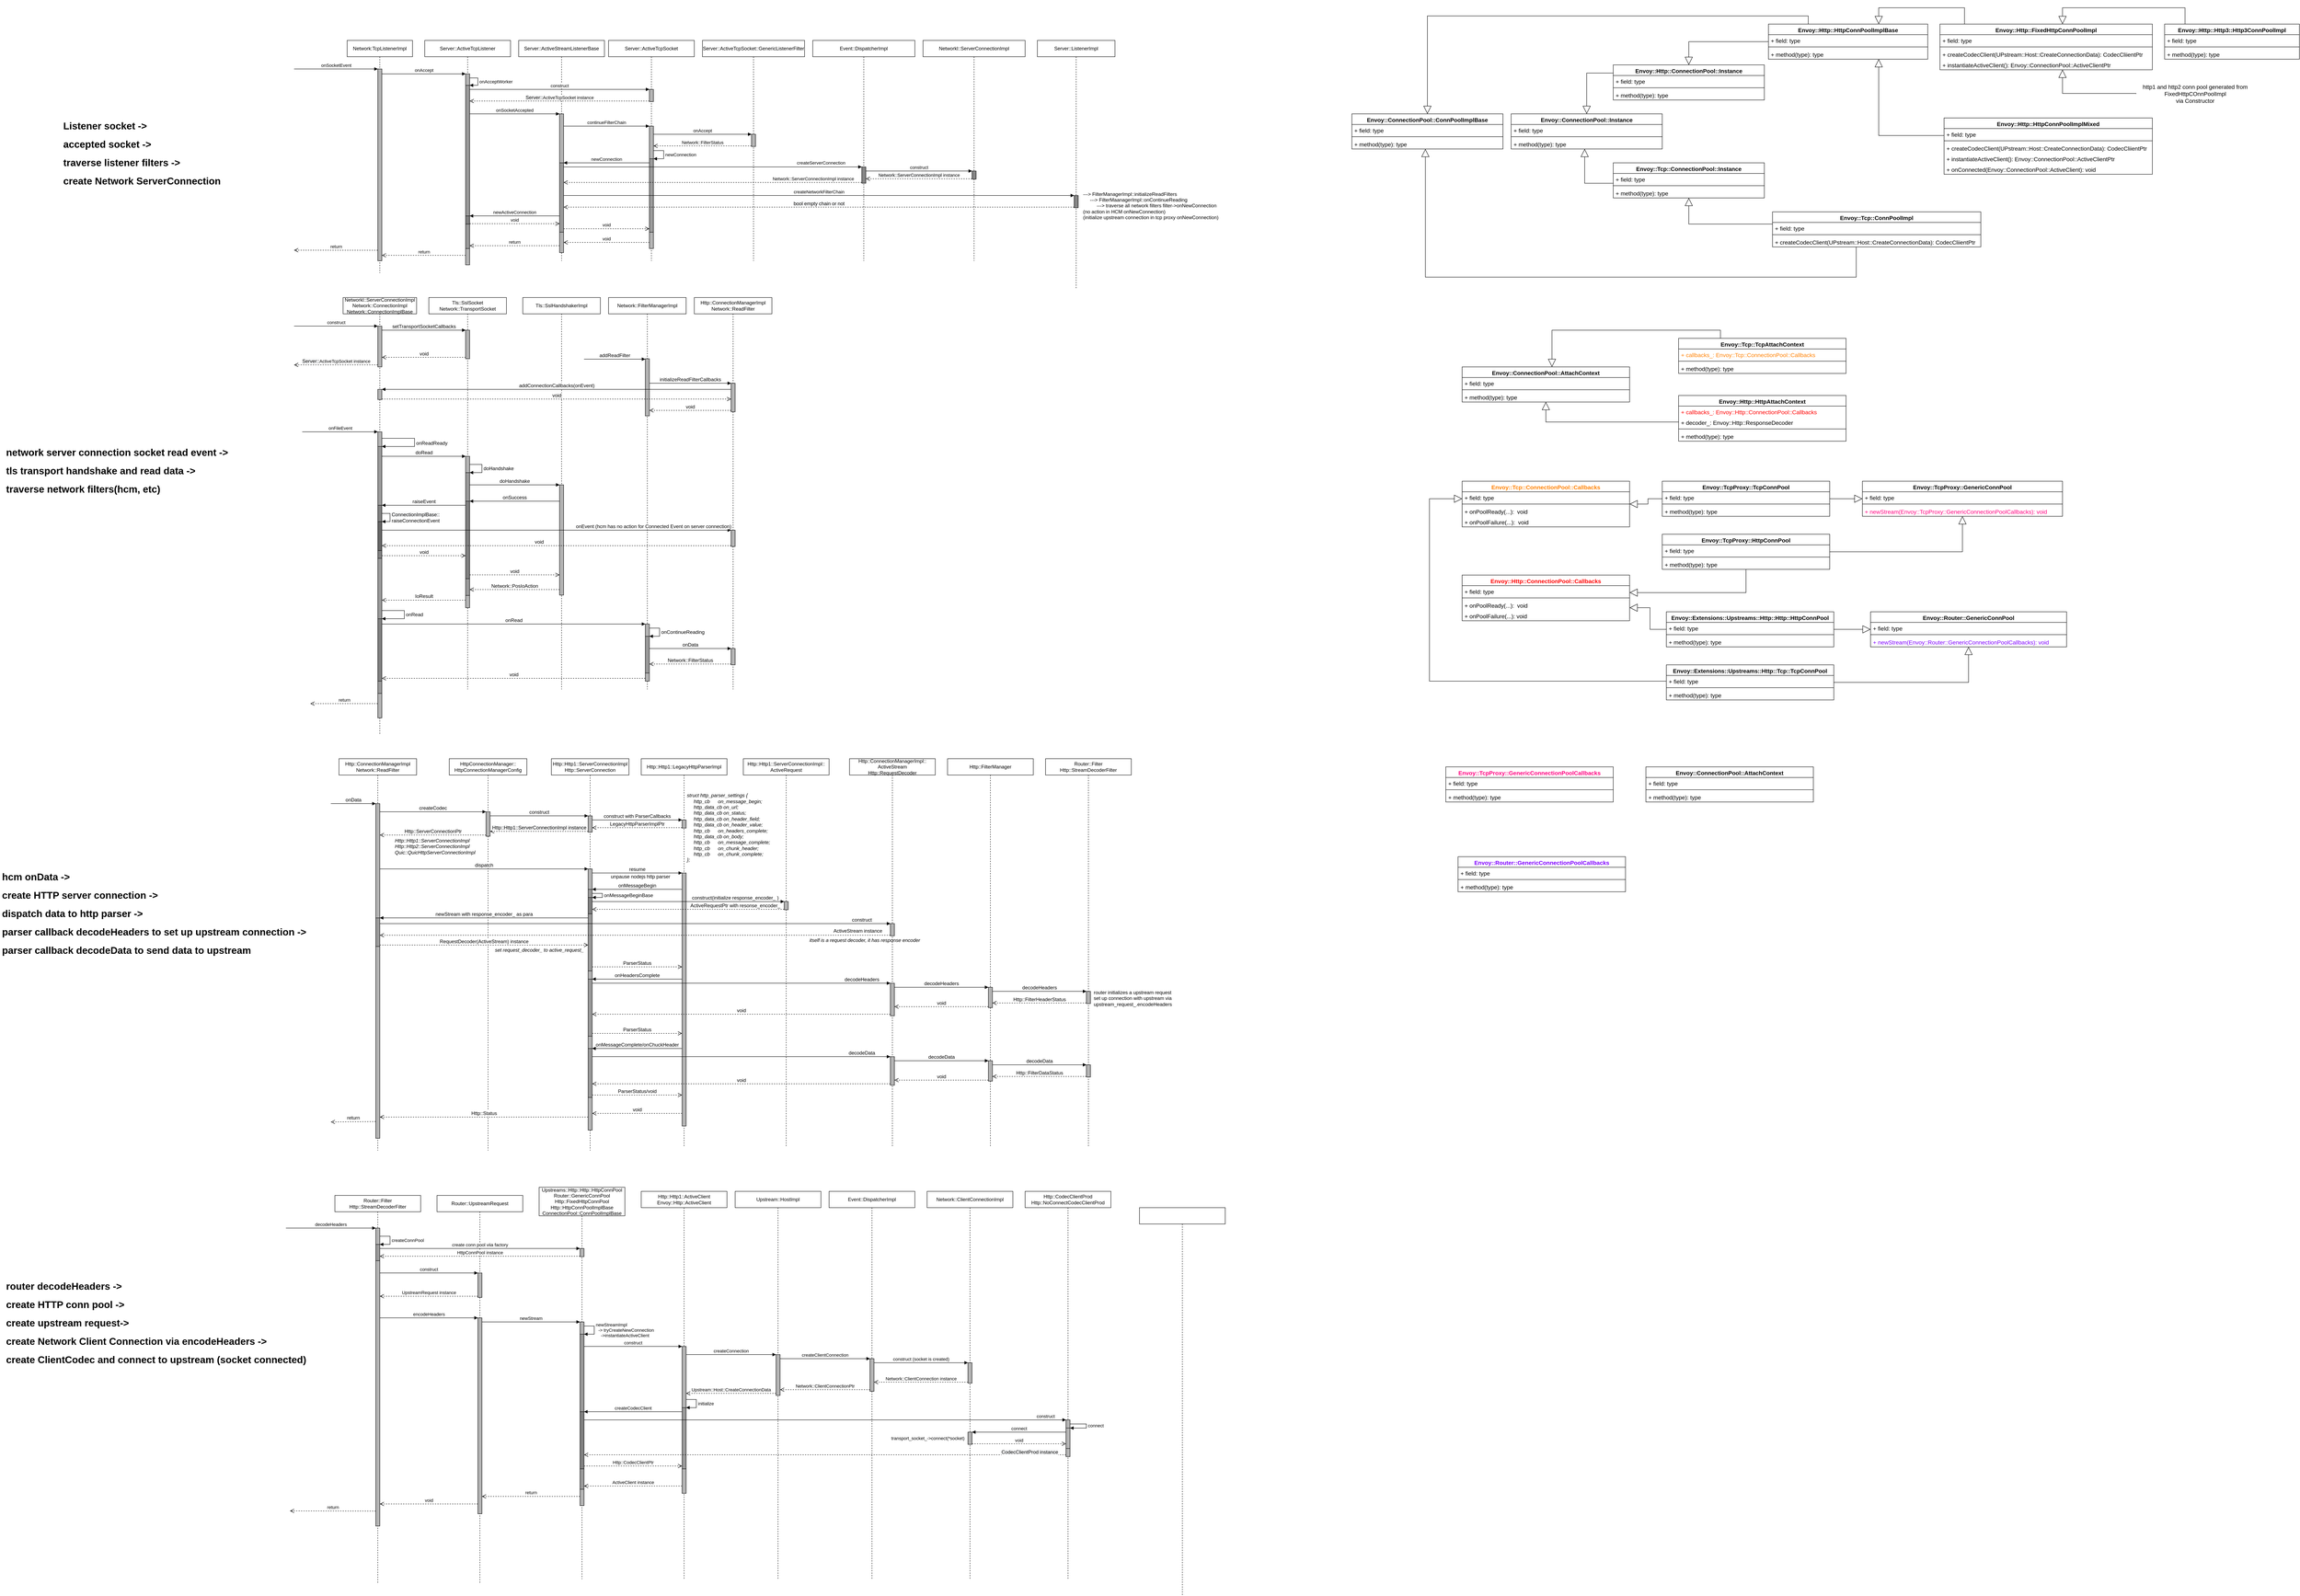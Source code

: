 <mxfile version="17.1.3" type="github">
  <diagram id="Rx53lf6qhBVuKlyR0qwF" name="Page-1">
    <mxGraphModel dx="3624" dy="1069" grid="1" gridSize="10" guides="1" tooltips="1" connect="1" arrows="1" fold="1" page="1" pageScale="1" pageWidth="850" pageHeight="1100" math="0" shadow="0">
      <root>
        <mxCell id="0" />
        <mxCell id="1" parent="0" />
        <mxCell id="oxs4wpGbw0wFUrqZdwVd-3" value="Server::ActiveTcpListener" style="shape=umlLifeline;perimeter=lifelinePerimeter;whiteSpace=wrap;html=1;container=1;collapsible=0;recursiveResize=0;outlineConnect=0;" parent="1" vertex="1">
          <mxGeometry x="160" y="130" width="210" height="550" as="geometry" />
        </mxCell>
        <mxCell id="oxs4wpGbw0wFUrqZdwVd-17" value="" style="html=1;points=[];perimeter=orthogonalPerimeter;strokeColor=default;fillColor=#B3B3B3;" parent="oxs4wpGbw0wFUrqZdwVd-3" vertex="1">
          <mxGeometry x="100" y="82" width="10" height="468" as="geometry" />
        </mxCell>
        <mxCell id="oxs4wpGbw0wFUrqZdwVd-22" value="" style="html=1;points=[];perimeter=orthogonalPerimeter;fillColor=#999999;" parent="oxs4wpGbw0wFUrqZdwVd-3" vertex="1">
          <mxGeometry x="100" y="110" width="10" height="400" as="geometry" />
        </mxCell>
        <mxCell id="oxs4wpGbw0wFUrqZdwVd-23" value="onAcceptWorker" style="edgeStyle=orthogonalEdgeStyle;html=1;align=left;spacingLeft=2;endArrow=block;rounded=0;entryX=1;entryY=0;" parent="oxs4wpGbw0wFUrqZdwVd-3" target="oxs4wpGbw0wFUrqZdwVd-22" edge="1">
          <mxGeometry relative="1" as="geometry">
            <mxPoint x="110" y="92" as="sourcePoint" />
            <Array as="points">
              <mxPoint x="130" y="92" />
            </Array>
          </mxGeometry>
        </mxCell>
        <mxCell id="rn_TyoC19n6ciJYK-s3--7" value="" style="html=1;points=[];perimeter=orthogonalPerimeter;fillColor=#808080;" vertex="1" parent="oxs4wpGbw0wFUrqZdwVd-3">
          <mxGeometry x="100" y="430" width="10" height="20" as="geometry" />
        </mxCell>
        <mxCell id="oxs4wpGbw0wFUrqZdwVd-7" value="Network:TcpListenerImpl" style="shape=umlLifeline;perimeter=lifelinePerimeter;whiteSpace=wrap;html=1;container=1;collapsible=0;recursiveResize=0;outlineConnect=0;" parent="1" vertex="1">
          <mxGeometry x="-30" y="130" width="160" height="570" as="geometry" />
        </mxCell>
        <mxCell id="oxs4wpGbw0wFUrqZdwVd-14" value="onSocketEvent" style="html=1;verticalAlign=bottom;endArrow=block;entryX=0;entryY=0;rounded=0;" parent="oxs4wpGbw0wFUrqZdwVd-7" target="oxs4wpGbw0wFUrqZdwVd-13" edge="1">
          <mxGeometry relative="1" as="geometry">
            <mxPoint x="-130" y="70" as="sourcePoint" />
          </mxGeometry>
        </mxCell>
        <mxCell id="oxs4wpGbw0wFUrqZdwVd-15" value="return" style="html=1;verticalAlign=bottom;endArrow=open;dashed=1;endSize=8;exitX=0;exitY=0.945;rounded=0;exitDx=0;exitDy=0;exitPerimeter=0;" parent="oxs4wpGbw0wFUrqZdwVd-7" source="oxs4wpGbw0wFUrqZdwVd-13" edge="1">
          <mxGeometry relative="1" as="geometry">
            <mxPoint x="-130" y="514" as="targetPoint" />
          </mxGeometry>
        </mxCell>
        <mxCell id="oxs4wpGbw0wFUrqZdwVd-13" value="" style="html=1;points=[];perimeter=orthogonalPerimeter;fillColor=#B3B3B3;" parent="oxs4wpGbw0wFUrqZdwVd-7" vertex="1">
          <mxGeometry x="75" y="70" width="10" height="470" as="geometry" />
        </mxCell>
        <mxCell id="oxs4wpGbw0wFUrqZdwVd-18" value="onAccept" style="html=1;verticalAlign=bottom;endArrow=block;entryX=0;entryY=0;rounded=0;" parent="1" target="oxs4wpGbw0wFUrqZdwVd-17" edge="1" source="oxs4wpGbw0wFUrqZdwVd-13">
          <mxGeometry relative="1" as="geometry">
            <mxPoint x="49.5" y="212" as="sourcePoint" />
          </mxGeometry>
        </mxCell>
        <mxCell id="oxs4wpGbw0wFUrqZdwVd-19" value="return" style="html=1;verticalAlign=bottom;endArrow=open;dashed=1;endSize=8;exitX=0;exitY=0.95;rounded=0;" parent="1" source="oxs4wpGbw0wFUrqZdwVd-17" target="oxs4wpGbw0wFUrqZdwVd-13" edge="1">
          <mxGeometry relative="1" as="geometry">
            <mxPoint x="49.5" y="288" as="targetPoint" />
          </mxGeometry>
        </mxCell>
        <mxCell id="oxs4wpGbw0wFUrqZdwVd-20" value="Server::ActiveStreamListenerBase" style="shape=umlLifeline;perimeter=lifelinePerimeter;whiteSpace=wrap;html=1;container=1;collapsible=0;recursiveResize=0;outlineConnect=0;" parent="1" vertex="1">
          <mxGeometry x="390" y="130" width="210" height="540" as="geometry" />
        </mxCell>
        <mxCell id="oxs4wpGbw0wFUrqZdwVd-26" value="" style="html=1;points=[];perimeter=orthogonalPerimeter;strokeColor=default;fillColor=#B3B3B3;" parent="oxs4wpGbw0wFUrqZdwVd-20" vertex="1">
          <mxGeometry x="100" y="180" width="10" height="340" as="geometry" />
        </mxCell>
        <mxCell id="rn_TyoC19n6ciJYK-s3--2" value="" style="html=1;points=[];perimeter=orthogonalPerimeter;fillColor=#999999;" vertex="1" parent="oxs4wpGbw0wFUrqZdwVd-20">
          <mxGeometry x="100" y="300" width="10" height="170" as="geometry" />
        </mxCell>
        <mxCell id="oxs4wpGbw0wFUrqZdwVd-27" value="onSocketAccepted" style="html=1;verticalAlign=bottom;endArrow=block;entryX=0;entryY=0;rounded=0;" parent="1" target="oxs4wpGbw0wFUrqZdwVd-26" edge="1" source="oxs4wpGbw0wFUrqZdwVd-22">
          <mxGeometry relative="1" as="geometry">
            <mxPoint x="270" y="270" as="sourcePoint" />
          </mxGeometry>
        </mxCell>
        <mxCell id="oxs4wpGbw0wFUrqZdwVd-28" value="return" style="html=1;verticalAlign=bottom;endArrow=open;dashed=1;endSize=8;exitX=0;exitY=0.95;rounded=0;" parent="1" source="oxs4wpGbw0wFUrqZdwVd-26" target="oxs4wpGbw0wFUrqZdwVd-22" edge="1">
          <mxGeometry relative="1" as="geometry">
            <mxPoint x="420" y="332" as="targetPoint" />
          </mxGeometry>
        </mxCell>
        <mxCell id="oxs4wpGbw0wFUrqZdwVd-29" value="Server::ActiveTcpSocket" style="shape=umlLifeline;perimeter=lifelinePerimeter;whiteSpace=wrap;html=1;container=1;collapsible=0;recursiveResize=0;outlineConnect=0;" parent="1" vertex="1">
          <mxGeometry x="610" y="130" width="210" height="540" as="geometry" />
        </mxCell>
        <mxCell id="oxs4wpGbw0wFUrqZdwVd-31" value="" style="html=1;points=[];perimeter=orthogonalPerimeter;strokeColor=default;fillColor=#B3B3B3;" parent="oxs4wpGbw0wFUrqZdwVd-29" vertex="1">
          <mxGeometry x="100" y="210" width="10" height="300" as="geometry" />
        </mxCell>
        <mxCell id="rn_TyoC19n6ciJYK-s3--5" value="" style="html=1;points=[];perimeter=orthogonalPerimeter;fillColor=#999999;" vertex="1" parent="oxs4wpGbw0wFUrqZdwVd-29">
          <mxGeometry x="100" y="290" width="10" height="180" as="geometry" />
        </mxCell>
        <mxCell id="rn_TyoC19n6ciJYK-s3--6" value="newConnection" style="edgeStyle=orthogonalEdgeStyle;html=1;align=left;spacingLeft=2;endArrow=block;rounded=0;entryX=1;entryY=0;" edge="1" target="rn_TyoC19n6ciJYK-s3--5" parent="oxs4wpGbw0wFUrqZdwVd-29" source="oxs4wpGbw0wFUrqZdwVd-31">
          <mxGeometry relative="1" as="geometry">
            <mxPoint x="105" y="300" as="sourcePoint" />
            <Array as="points">
              <mxPoint x="135" y="270" />
              <mxPoint x="135" y="290" />
            </Array>
          </mxGeometry>
        </mxCell>
        <mxCell id="rn_TyoC19n6ciJYK-s3--17" value="" style="html=1;points=[];perimeter=orthogonalPerimeter;fillColor=#B3B3B3;" vertex="1" parent="oxs4wpGbw0wFUrqZdwVd-29">
          <mxGeometry x="100" y="120" width="10" height="30" as="geometry" />
        </mxCell>
        <mxCell id="oxs4wpGbw0wFUrqZdwVd-32" value="continueFilterChain" style="html=1;verticalAlign=bottom;endArrow=block;entryX=0;entryY=0;rounded=0;" parent="1" source="oxs4wpGbw0wFUrqZdwVd-26" target="oxs4wpGbw0wFUrqZdwVd-31" edge="1">
          <mxGeometry relative="1" as="geometry">
            <mxPoint x="500" y="335" as="sourcePoint" />
          </mxGeometry>
        </mxCell>
        <mxCell id="oxs4wpGbw0wFUrqZdwVd-33" value="void" style="html=1;verticalAlign=bottom;endArrow=open;dashed=1;endSize=8;exitX=0;exitY=0.95;rounded=0;" parent="1" source="oxs4wpGbw0wFUrqZdwVd-31" target="oxs4wpGbw0wFUrqZdwVd-26" edge="1">
          <mxGeometry relative="1" as="geometry">
            <mxPoint x="640" y="411" as="targetPoint" />
          </mxGeometry>
        </mxCell>
        <mxCell id="oxs4wpGbw0wFUrqZdwVd-34" value="Server::ActiveTcpSocket::GenericListenerFilter" style="shape=umlLifeline;perimeter=lifelinePerimeter;whiteSpace=wrap;html=1;container=1;collapsible=0;recursiveResize=0;outlineConnect=0;" parent="1" vertex="1">
          <mxGeometry x="840" y="130" width="250" height="540" as="geometry" />
        </mxCell>
        <mxCell id="oxs4wpGbw0wFUrqZdwVd-36" value="" style="html=1;points=[];perimeter=orthogonalPerimeter;strokeColor=default;fillColor=#B3B3B3;" parent="oxs4wpGbw0wFUrqZdwVd-34" vertex="1">
          <mxGeometry x="120" y="230" width="10" height="30" as="geometry" />
        </mxCell>
        <mxCell id="oxs4wpGbw0wFUrqZdwVd-37" value="onAccept" style="html=1;verticalAlign=bottom;endArrow=block;entryX=0;entryY=0;rounded=0;" parent="1" source="oxs4wpGbw0wFUrqZdwVd-31" target="oxs4wpGbw0wFUrqZdwVd-36" edge="1">
          <mxGeometry relative="1" as="geometry">
            <mxPoint x="890" y="360" as="sourcePoint" />
          </mxGeometry>
        </mxCell>
        <mxCell id="oxs4wpGbw0wFUrqZdwVd-38" value="Network::FilterStatus" style="html=1;verticalAlign=bottom;endArrow=open;dashed=1;endSize=8;exitX=0;exitY=0.95;rounded=0;" parent="1" source="oxs4wpGbw0wFUrqZdwVd-36" target="oxs4wpGbw0wFUrqZdwVd-31" edge="1">
          <mxGeometry relative="1" as="geometry">
            <mxPoint x="890" y="436" as="targetPoint" />
          </mxGeometry>
        </mxCell>
        <mxCell id="rn_TyoC19n6ciJYK-s3--3" value="newConnection" style="html=1;verticalAlign=bottom;endArrow=block;entryX=1;entryY=0;rounded=0;" edge="1" target="rn_TyoC19n6ciJYK-s3--2" parent="1" source="oxs4wpGbw0wFUrqZdwVd-31">
          <mxGeometry relative="1" as="geometry">
            <mxPoint x="710" y="501" as="sourcePoint" />
          </mxGeometry>
        </mxCell>
        <mxCell id="rn_TyoC19n6ciJYK-s3--4" value="void" style="html=1;verticalAlign=bottom;endArrow=open;dashed=1;endSize=8;exitX=1;exitY=0.95;rounded=0;" edge="1" source="rn_TyoC19n6ciJYK-s3--2" parent="1" target="rn_TyoC19n6ciJYK-s3--5">
          <mxGeometry relative="1" as="geometry">
            <mxPoint x="710" y="567.5" as="targetPoint" />
          </mxGeometry>
        </mxCell>
        <mxCell id="rn_TyoC19n6ciJYK-s3--8" value="newActiveConnection" style="html=1;verticalAlign=bottom;endArrow=block;entryX=1;entryY=0;rounded=0;" edge="1" target="rn_TyoC19n6ciJYK-s3--7" parent="1" source="rn_TyoC19n6ciJYK-s3--2">
          <mxGeometry relative="1" as="geometry">
            <mxPoint x="330" y="510" as="sourcePoint" />
          </mxGeometry>
        </mxCell>
        <mxCell id="rn_TyoC19n6ciJYK-s3--9" value="void" style="html=1;verticalAlign=bottom;endArrow=open;dashed=1;endSize=8;exitX=1;exitY=0.95;rounded=0;" edge="1" source="rn_TyoC19n6ciJYK-s3--7" parent="1" target="rn_TyoC19n6ciJYK-s3--2">
          <mxGeometry relative="1" as="geometry">
            <mxPoint x="330" y="567" as="targetPoint" />
          </mxGeometry>
        </mxCell>
        <mxCell id="rn_TyoC19n6ciJYK-s3--12" value="Event::DispatcherImpl" style="shape=umlLifeline;perimeter=lifelinePerimeter;whiteSpace=wrap;html=1;container=1;collapsible=0;recursiveResize=0;outlineConnect=0;" vertex="1" parent="1">
          <mxGeometry x="1110" y="130" width="250" height="540" as="geometry" />
        </mxCell>
        <mxCell id="rn_TyoC19n6ciJYK-s3--14" value="" style="html=1;points=[];perimeter=orthogonalPerimeter;fillColor=#858585;" vertex="1" parent="rn_TyoC19n6ciJYK-s3--12">
          <mxGeometry x="120" y="310" width="10" height="40" as="geometry" />
        </mxCell>
        <mxCell id="rn_TyoC19n6ciJYK-s3--15" value="createServerConnection" style="html=1;verticalAlign=bottom;endArrow=block;entryX=0;entryY=0;rounded=0;" edge="1" target="rn_TyoC19n6ciJYK-s3--14" parent="1" source="rn_TyoC19n6ciJYK-s3--2">
          <mxGeometry x="0.726" y="1" relative="1" as="geometry">
            <mxPoint x="1160" y="491" as="sourcePoint" />
            <mxPoint as="offset" />
          </mxGeometry>
        </mxCell>
        <mxCell id="rn_TyoC19n6ciJYK-s3--16" value="Network::ServerConnectionImpl instance" style="html=1;verticalAlign=bottom;endArrow=open;dashed=1;endSize=8;exitX=0;exitY=0.95;rounded=0;" edge="1" source="rn_TyoC19n6ciJYK-s3--14" parent="1" target="rn_TyoC19n6ciJYK-s3--2">
          <mxGeometry x="-0.674" relative="1" as="geometry">
            <mxPoint x="495" y="580" as="targetPoint" />
            <mxPoint as="offset" />
          </mxGeometry>
        </mxCell>
        <mxCell id="rn_TyoC19n6ciJYK-s3--19" value="&lt;span style=&quot;font-size: 12px ; background-color: rgb(248 , 249 , 250)&quot;&gt;Server::&lt;/span&gt;ActiveTcpSocket instance" style="html=1;verticalAlign=bottom;endArrow=open;dashed=1;endSize=8;exitX=0;exitY=0.95;rounded=0;" edge="1" source="rn_TyoC19n6ciJYK-s3--17" parent="1" target="oxs4wpGbw0wFUrqZdwVd-22">
          <mxGeometry relative="1" as="geometry">
            <mxPoint x="270" y="280" as="targetPoint" />
          </mxGeometry>
        </mxCell>
        <mxCell id="rn_TyoC19n6ciJYK-s3--18" value="construct" style="html=1;verticalAlign=bottom;endArrow=block;entryX=0;entryY=0;rounded=0;" edge="1" target="rn_TyoC19n6ciJYK-s3--17" parent="1" source="oxs4wpGbw0wFUrqZdwVd-22">
          <mxGeometry relative="1" as="geometry">
            <mxPoint x="640" y="220" as="sourcePoint" />
          </mxGeometry>
        </mxCell>
        <mxCell id="rn_TyoC19n6ciJYK-s3--23" value="Networkl::ServerConnectionImpl" style="shape=umlLifeline;perimeter=lifelinePerimeter;whiteSpace=wrap;html=1;container=1;collapsible=0;recursiveResize=0;outlineConnect=0;" vertex="1" parent="1">
          <mxGeometry x="1380" y="130" width="250" height="540" as="geometry" />
        </mxCell>
        <mxCell id="rn_TyoC19n6ciJYK-s3--28" value="" style="html=1;points=[];perimeter=orthogonalPerimeter;fillColor=#858585;" vertex="1" parent="rn_TyoC19n6ciJYK-s3--23">
          <mxGeometry x="120" y="320" width="10" height="20" as="geometry" />
        </mxCell>
        <mxCell id="rn_TyoC19n6ciJYK-s3--30" value="construct" style="html=1;verticalAlign=bottom;endArrow=block;entryX=0;entryY=0;rounded=0;" edge="1" parent="1" target="rn_TyoC19n6ciJYK-s3--28" source="rn_TyoC19n6ciJYK-s3--14">
          <mxGeometry relative="1" as="geometry">
            <mxPoint x="1060" y="520.5" as="sourcePoint" />
          </mxGeometry>
        </mxCell>
        <mxCell id="rn_TyoC19n6ciJYK-s3--29" value="&lt;font style=&quot;font-size: 11px&quot;&gt;&lt;span style=&quot;background-color: rgb(248 , 249 , 250)&quot;&gt;Network::ServerConnectionImpl&lt;/span&gt;&amp;nbsp;instance&lt;/font&gt;" style="html=1;verticalAlign=bottom;endArrow=open;dashed=1;endSize=8;exitX=0;exitY=0.95;rounded=0;" edge="1" parent="1" source="rn_TyoC19n6ciJYK-s3--28" target="rn_TyoC19n6ciJYK-s3--14">
          <mxGeometry relative="1" as="geometry">
            <mxPoint x="1054.5" y="549" as="targetPoint" />
          </mxGeometry>
        </mxCell>
        <mxCell id="rn_TyoC19n6ciJYK-s3--31" value="Networkl::ServerConnectionImpl Network::ConnectionImpl&lt;br&gt;Network::ConnectionImplBase" style="shape=umlLifeline;perimeter=lifelinePerimeter;whiteSpace=wrap;html=1;container=1;collapsible=0;recursiveResize=0;outlineConnect=0;" vertex="1" parent="1">
          <mxGeometry x="-40" y="760" width="180" height="1070" as="geometry" />
        </mxCell>
        <mxCell id="rn_TyoC19n6ciJYK-s3--33" value="" style="html=1;points=[];perimeter=orthogonalPerimeter;fillColor=#B3B3B3;" vertex="1" parent="rn_TyoC19n6ciJYK-s3--31">
          <mxGeometry x="85" y="329" width="10" height="701" as="geometry" />
        </mxCell>
        <mxCell id="rn_TyoC19n6ciJYK-s3--34" value="onFileEvent" style="html=1;verticalAlign=bottom;endArrow=block;entryX=0;entryY=0;rounded=0;" edge="1" target="rn_TyoC19n6ciJYK-s3--33" parent="rn_TyoC19n6ciJYK-s3--31">
          <mxGeometry relative="1" as="geometry">
            <mxPoint x="-100" y="329" as="sourcePoint" />
          </mxGeometry>
        </mxCell>
        <mxCell id="rn_TyoC19n6ciJYK-s3--35" value="return" style="html=1;verticalAlign=bottom;endArrow=open;dashed=1;endSize=8;exitX=0;exitY=0.95;rounded=0;" edge="1" source="rn_TyoC19n6ciJYK-s3--33" parent="rn_TyoC19n6ciJYK-s3--31">
          <mxGeometry relative="1" as="geometry">
            <mxPoint x="-80" y="995" as="targetPoint" />
          </mxGeometry>
        </mxCell>
        <mxCell id="rn_TyoC19n6ciJYK-s3--38" value="" style="html=1;points=[];perimeter=orthogonalPerimeter;fontSize=18;fillColor=#999999;" vertex="1" parent="rn_TyoC19n6ciJYK-s3--31">
          <mxGeometry x="85" y="365" width="10" height="605" as="geometry" />
        </mxCell>
        <mxCell id="rn_TyoC19n6ciJYK-s3--39" value="&lt;font style=&quot;font-size: 12px&quot;&gt;onReadReady&lt;/font&gt;" style="edgeStyle=orthogonalEdgeStyle;html=1;align=left;spacingLeft=2;endArrow=block;rounded=0;entryX=1;entryY=0;fontSize=18;" edge="1" target="rn_TyoC19n6ciJYK-s3--38" parent="rn_TyoC19n6ciJYK-s3--31">
          <mxGeometry relative="1" as="geometry">
            <mxPoint x="95" y="345" as="sourcePoint" />
            <Array as="points">
              <mxPoint x="175" y="345" />
              <mxPoint x="175" y="365" />
            </Array>
          </mxGeometry>
        </mxCell>
        <mxCell id="rn_TyoC19n6ciJYK-s3--49" value="" style="html=1;points=[];perimeter=orthogonalPerimeter;fillColor=#B3B3B3;" vertex="1" parent="rn_TyoC19n6ciJYK-s3--31">
          <mxGeometry x="85" y="70" width="10" height="100" as="geometry" />
        </mxCell>
        <mxCell id="rn_TyoC19n6ciJYK-s3--50" value="construct" style="html=1;verticalAlign=bottom;endArrow=block;entryX=0;entryY=0;rounded=0;" edge="1" parent="rn_TyoC19n6ciJYK-s3--31" target="rn_TyoC19n6ciJYK-s3--49">
          <mxGeometry relative="1" as="geometry">
            <mxPoint x="-120" y="70" as="sourcePoint" />
          </mxGeometry>
        </mxCell>
        <mxCell id="rn_TyoC19n6ciJYK-s3--51" value="&lt;span style=&quot;font-size: 12px ; background-color: rgb(248 , 249 , 250)&quot;&gt;Server::&lt;/span&gt;ActiveTcpSocket instance" style="html=1;verticalAlign=bottom;endArrow=open;dashed=1;endSize=8;exitX=0;exitY=0.95;rounded=0;" edge="1" parent="rn_TyoC19n6ciJYK-s3--31" source="rn_TyoC19n6ciJYK-s3--49">
          <mxGeometry relative="1" as="geometry">
            <mxPoint x="-120" y="165" as="targetPoint" />
          </mxGeometry>
        </mxCell>
        <mxCell id="rn_TyoC19n6ciJYK-s3--83" value="" style="html=1;points=[];perimeter=orthogonalPerimeter;fontSize=12;fillColor=#808080;" vertex="1" parent="rn_TyoC19n6ciJYK-s3--31">
          <mxGeometry x="85" y="509" width="10" height="130" as="geometry" />
        </mxCell>
        <mxCell id="rn_TyoC19n6ciJYK-s3--86" value="" style="html=1;points=[];perimeter=orthogonalPerimeter;fontSize=12;fillColor=#666666;" vertex="1" parent="rn_TyoC19n6ciJYK-s3--31">
          <mxGeometry x="85" y="549" width="10" height="71" as="geometry" />
        </mxCell>
        <mxCell id="rn_TyoC19n6ciJYK-s3--87" value="&lt;span style=&quot;text-align: center ; background-color: rgb(248 , 249 , 250)&quot;&gt;ConnectionImplBase::&lt;br&gt;&lt;/span&gt;raiseConnectionEvent" style="edgeStyle=orthogonalEdgeStyle;html=1;align=left;spacingLeft=2;endArrow=block;rounded=0;entryX=1;entryY=0;fontSize=12;" edge="1" target="rn_TyoC19n6ciJYK-s3--86" parent="rn_TyoC19n6ciJYK-s3--31" source="rn_TyoC19n6ciJYK-s3--83">
          <mxGeometry relative="1" as="geometry">
            <mxPoint x="85" y="529" as="sourcePoint" />
            <Array as="points">
              <mxPoint x="115" y="529" />
              <mxPoint x="115" y="549" />
            </Array>
          </mxGeometry>
        </mxCell>
        <mxCell id="rn_TyoC19n6ciJYK-s3--96" value="" style="html=1;points=[];perimeter=orthogonalPerimeter;fontSize=12;fillColor=#B3B3B3;" vertex="1" parent="rn_TyoC19n6ciJYK-s3--31">
          <mxGeometry x="85" y="225" width="10" height="25" as="geometry" />
        </mxCell>
        <mxCell id="rn_TyoC19n6ciJYK-s3--112" value="" style="html=1;points=[];perimeter=orthogonalPerimeter;fontSize=12;fillColor=#808080;" vertex="1" parent="rn_TyoC19n6ciJYK-s3--31">
          <mxGeometry x="85" y="787" width="10" height="153" as="geometry" />
        </mxCell>
        <mxCell id="rn_TyoC19n6ciJYK-s3--113" value="onRead" style="edgeStyle=orthogonalEdgeStyle;html=1;align=left;spacingLeft=2;endArrow=block;rounded=0;entryX=1;entryY=0;fontSize=12;" edge="1" target="rn_TyoC19n6ciJYK-s3--112" parent="rn_TyoC19n6ciJYK-s3--31" source="rn_TyoC19n6ciJYK-s3--38">
          <mxGeometry relative="1" as="geometry">
            <mxPoint x="95" y="767" as="sourcePoint" />
            <Array as="points">
              <mxPoint x="150" y="767" />
              <mxPoint x="150" y="787" />
            </Array>
          </mxGeometry>
        </mxCell>
        <mxCell id="rn_TyoC19n6ciJYK-s3--41" value="Tls::SslSocket&lt;br&gt;Network::TransportSocket" style="shape=umlLifeline;perimeter=lifelinePerimeter;whiteSpace=wrap;html=1;container=1;collapsible=0;recursiveResize=0;outlineConnect=0;" vertex="1" parent="1">
          <mxGeometry x="170" y="760" width="190" height="960" as="geometry" />
        </mxCell>
        <mxCell id="rn_TyoC19n6ciJYK-s3--52" value="" style="html=1;points=[];perimeter=orthogonalPerimeter;fontSize=12;fillColor=#B3B3B3;" vertex="1" parent="rn_TyoC19n6ciJYK-s3--41">
          <mxGeometry x="90" y="80" width="10" height="70" as="geometry" />
        </mxCell>
        <mxCell id="rn_TyoC19n6ciJYK-s3--55" value="" style="html=1;points=[];perimeter=orthogonalPerimeter;fontSize=12;fillColor=#B3B3B3;" vertex="1" parent="rn_TyoC19n6ciJYK-s3--41">
          <mxGeometry x="90" y="389" width="10" height="371" as="geometry" />
        </mxCell>
        <mxCell id="rn_TyoC19n6ciJYK-s3--62" value="" style="html=1;points=[];perimeter=orthogonalPerimeter;fontSize=12;fillColor=#999999;" vertex="1" parent="rn_TyoC19n6ciJYK-s3--41">
          <mxGeometry x="90" y="429" width="10" height="301" as="geometry" />
        </mxCell>
        <mxCell id="rn_TyoC19n6ciJYK-s3--63" value="doHandshake" style="edgeStyle=orthogonalEdgeStyle;html=1;align=left;spacingLeft=2;endArrow=block;rounded=0;entryX=1;entryY=0;fontSize=12;" edge="1" target="rn_TyoC19n6ciJYK-s3--62" parent="rn_TyoC19n6ciJYK-s3--41">
          <mxGeometry x="0.292" relative="1" as="geometry">
            <mxPoint x="100" y="442" as="sourcePoint" />
            <Array as="points">
              <mxPoint x="100" y="409" />
              <mxPoint x="130" y="409" />
              <mxPoint x="130" y="429" />
              <mxPoint x="100" y="429" />
            </Array>
            <mxPoint as="offset" />
          </mxGeometry>
        </mxCell>
        <mxCell id="rn_TyoC19n6ciJYK-s3--80" value="" style="html=1;points=[];perimeter=orthogonalPerimeter;fontSize=12;fillColor=#808080;" vertex="1" parent="rn_TyoC19n6ciJYK-s3--41">
          <mxGeometry x="90" y="499" width="10" height="190" as="geometry" />
        </mxCell>
        <mxCell id="rn_TyoC19n6ciJYK-s3--53" value="setTransportSocketCallbacks" style="html=1;verticalAlign=bottom;endArrow=block;entryX=0;entryY=0;rounded=0;fontSize=12;" edge="1" target="rn_TyoC19n6ciJYK-s3--52" parent="1" source="rn_TyoC19n6ciJYK-s3--49">
          <mxGeometry relative="1" as="geometry">
            <mxPoint x="190" y="840" as="sourcePoint" />
          </mxGeometry>
        </mxCell>
        <mxCell id="rn_TyoC19n6ciJYK-s3--54" value="void" style="html=1;verticalAlign=bottom;endArrow=open;dashed=1;endSize=8;exitX=0;exitY=0.95;rounded=0;fontSize=12;" edge="1" source="rn_TyoC19n6ciJYK-s3--52" parent="1" target="rn_TyoC19n6ciJYK-s3--49">
          <mxGeometry relative="1" as="geometry">
            <mxPoint x="190" y="916" as="targetPoint" />
          </mxGeometry>
        </mxCell>
        <mxCell id="rn_TyoC19n6ciJYK-s3--56" value="doRead" style="html=1;verticalAlign=bottom;endArrow=block;entryX=0;entryY=0;rounded=0;fontSize=12;" edge="1" target="rn_TyoC19n6ciJYK-s3--55" parent="1" source="rn_TyoC19n6ciJYK-s3--38">
          <mxGeometry relative="1" as="geometry">
            <mxPoint x="190" y="1149" as="sourcePoint" />
          </mxGeometry>
        </mxCell>
        <mxCell id="rn_TyoC19n6ciJYK-s3--57" value="IoResult" style="html=1;verticalAlign=bottom;endArrow=open;dashed=1;endSize=8;exitX=0;exitY=0.95;rounded=0;fontSize=12;" edge="1" source="rn_TyoC19n6ciJYK-s3--55" parent="1" target="rn_TyoC19n6ciJYK-s3--38">
          <mxGeometry relative="1" as="geometry">
            <mxPoint x="190" y="1225" as="targetPoint" />
          </mxGeometry>
        </mxCell>
        <mxCell id="rn_TyoC19n6ciJYK-s3--64" value="Tls::SslHandshakerImpl" style="shape=umlLifeline;perimeter=lifelinePerimeter;whiteSpace=wrap;html=1;container=1;collapsible=0;recursiveResize=0;outlineConnect=0;" vertex="1" parent="1">
          <mxGeometry x="400" y="760" width="190" height="960" as="geometry" />
        </mxCell>
        <mxCell id="rn_TyoC19n6ciJYK-s3--70" value="" style="html=1;points=[];perimeter=orthogonalPerimeter;fontSize=12;fillColor=#B3B3B3;" vertex="1" parent="rn_TyoC19n6ciJYK-s3--64">
          <mxGeometry x="90" y="459" width="10" height="270" as="geometry" />
        </mxCell>
        <mxCell id="rn_TyoC19n6ciJYK-s3--73" value="Network::FilterManagerImpl" style="shape=umlLifeline;perimeter=lifelinePerimeter;whiteSpace=wrap;html=1;container=1;collapsible=0;recursiveResize=0;outlineConnect=0;" vertex="1" parent="1">
          <mxGeometry x="610" y="760" width="190" height="960" as="geometry" />
        </mxCell>
        <mxCell id="rn_TyoC19n6ciJYK-s3--89" value="" style="html=1;points=[];perimeter=orthogonalPerimeter;fontSize=12;fillColor=#B3B3B3;" vertex="1" parent="rn_TyoC19n6ciJYK-s3--73">
          <mxGeometry x="90" y="150" width="10" height="140" as="geometry" />
        </mxCell>
        <mxCell id="rn_TyoC19n6ciJYK-s3--103" value="addReadFilter" style="html=1;verticalAlign=bottom;endArrow=block;rounded=0;fontSize=12;" edge="1" target="rn_TyoC19n6ciJYK-s3--89" parent="rn_TyoC19n6ciJYK-s3--73">
          <mxGeometry relative="1" as="geometry">
            <mxPoint x="-60" y="151" as="sourcePoint" />
            <mxPoint x="90" y="151" as="targetPoint" />
          </mxGeometry>
        </mxCell>
        <mxCell id="rn_TyoC19n6ciJYK-s3--114" value="" style="html=1;points=[];perimeter=orthogonalPerimeter;fontSize=12;fillColor=#B3B3B3;" vertex="1" parent="rn_TyoC19n6ciJYK-s3--73">
          <mxGeometry x="90" y="800" width="10" height="140" as="geometry" />
        </mxCell>
        <mxCell id="rn_TyoC19n6ciJYK-s3--124" value="" style="html=1;points=[];perimeter=orthogonalPerimeter;fontSize=12;fillColor=#999999;" vertex="1" parent="rn_TyoC19n6ciJYK-s3--73">
          <mxGeometry x="90" y="830" width="10" height="90" as="geometry" />
        </mxCell>
        <mxCell id="rn_TyoC19n6ciJYK-s3--125" value="onContinueReading" style="edgeStyle=orthogonalEdgeStyle;html=1;align=left;spacingLeft=2;endArrow=block;rounded=0;entryX=1;entryY=0;fontSize=12;" edge="1" target="rn_TyoC19n6ciJYK-s3--124" parent="rn_TyoC19n6ciJYK-s3--73" source="rn_TyoC19n6ciJYK-s3--114">
          <mxGeometry relative="1" as="geometry">
            <mxPoint x="95" y="810" as="sourcePoint" />
            <Array as="points">
              <mxPoint x="125" y="810" />
              <mxPoint x="125" y="830" />
            </Array>
          </mxGeometry>
        </mxCell>
        <mxCell id="rn_TyoC19n6ciJYK-s3--77" value="&lt;span&gt;Http::ConnectionManagerImpl&lt;br&gt;Network::ReadFilter&lt;br&gt;&lt;/span&gt;" style="shape=umlLifeline;perimeter=lifelinePerimeter;whiteSpace=wrap;html=1;container=1;collapsible=0;recursiveResize=0;outlineConnect=0;" vertex="1" parent="1">
          <mxGeometry x="820" y="760" width="190" height="960" as="geometry" />
        </mxCell>
        <mxCell id="rn_TyoC19n6ciJYK-s3--92" value="" style="html=1;points=[];perimeter=orthogonalPerimeter;fontSize=12;fillColor=#B3B3B3;" vertex="1" parent="rn_TyoC19n6ciJYK-s3--77">
          <mxGeometry x="90" y="210" width="10" height="70" as="geometry" />
        </mxCell>
        <mxCell id="rn_TyoC19n6ciJYK-s3--107" value="" style="html=1;points=[];perimeter=orthogonalPerimeter;fontSize=12;fillColor=#B3B3B3;" vertex="1" parent="rn_TyoC19n6ciJYK-s3--77">
          <mxGeometry x="90" y="570" width="10" height="40" as="geometry" />
        </mxCell>
        <mxCell id="rn_TyoC19n6ciJYK-s3--126" value="" style="html=1;points=[];perimeter=orthogonalPerimeter;fontSize=12;fillColor=#B3B3B3;" vertex="1" parent="rn_TyoC19n6ciJYK-s3--77">
          <mxGeometry x="90" y="860" width="10" height="40" as="geometry" />
        </mxCell>
        <mxCell id="rn_TyoC19n6ciJYK-s3--71" value="doHandshake" style="html=1;verticalAlign=bottom;endArrow=block;entryX=0;entryY=0;rounded=0;fontSize=12;" edge="1" target="rn_TyoC19n6ciJYK-s3--70" parent="1" source="rn_TyoC19n6ciJYK-s3--62">
          <mxGeometry relative="1" as="geometry">
            <mxPoint x="420" y="1204" as="sourcePoint" />
          </mxGeometry>
        </mxCell>
        <mxCell id="rn_TyoC19n6ciJYK-s3--72" value="Network::PosIoAction" style="html=1;verticalAlign=bottom;endArrow=open;dashed=1;endSize=8;exitX=0;exitY=0.95;rounded=0;fontSize=12;" edge="1" source="rn_TyoC19n6ciJYK-s3--70" parent="1" target="rn_TyoC19n6ciJYK-s3--62">
          <mxGeometry relative="1" as="geometry">
            <mxPoint x="420" y="1280" as="targetPoint" />
          </mxGeometry>
        </mxCell>
        <mxCell id="rn_TyoC19n6ciJYK-s3--82" value="void" style="html=1;verticalAlign=bottom;endArrow=open;dashed=1;endSize=8;exitX=1;exitY=0.95;rounded=0;fontSize=12;" edge="1" source="rn_TyoC19n6ciJYK-s3--80" parent="1" target="rn_TyoC19n6ciJYK-s3--70">
          <mxGeometry relative="1" as="geometry">
            <mxPoint x="330" y="1286" as="targetPoint" />
          </mxGeometry>
        </mxCell>
        <mxCell id="rn_TyoC19n6ciJYK-s3--81" value="onSuccess" style="html=1;verticalAlign=bottom;endArrow=block;entryX=1;entryY=0;rounded=0;fontSize=12;" edge="1" target="rn_TyoC19n6ciJYK-s3--80" parent="1" source="rn_TyoC19n6ciJYK-s3--70">
          <mxGeometry relative="1" as="geometry">
            <mxPoint x="330" y="1229" as="sourcePoint" />
          </mxGeometry>
        </mxCell>
        <mxCell id="rn_TyoC19n6ciJYK-s3--84" value="raiseEvent" style="html=1;verticalAlign=bottom;endArrow=block;entryX=1;entryY=0;rounded=0;fontSize=12;" edge="1" target="rn_TyoC19n6ciJYK-s3--83" parent="1" source="rn_TyoC19n6ciJYK-s3--80">
          <mxGeometry relative="1" as="geometry">
            <mxPoint x="115" y="1289" as="sourcePoint" />
          </mxGeometry>
        </mxCell>
        <mxCell id="rn_TyoC19n6ciJYK-s3--85" value="void" style="html=1;verticalAlign=bottom;endArrow=open;dashed=1;endSize=8;exitX=1;exitY=0.95;rounded=0;fontSize=12;" edge="1" source="rn_TyoC19n6ciJYK-s3--83" parent="1" target="rn_TyoC19n6ciJYK-s3--80">
          <mxGeometry relative="1" as="geometry">
            <mxPoint x="115" y="1346" as="targetPoint" />
          </mxGeometry>
        </mxCell>
        <mxCell id="rn_TyoC19n6ciJYK-s3--93" value="initializeReadFilterCallbacks" style="html=1;verticalAlign=bottom;endArrow=block;entryX=0;entryY=0;rounded=0;fontSize=12;" edge="1" target="rn_TyoC19n6ciJYK-s3--92" parent="1" source="rn_TyoC19n6ciJYK-s3--89">
          <mxGeometry relative="1" as="geometry">
            <mxPoint x="840" y="950" as="sourcePoint" />
          </mxGeometry>
        </mxCell>
        <mxCell id="rn_TyoC19n6ciJYK-s3--94" value="void" style="html=1;verticalAlign=bottom;endArrow=open;dashed=1;endSize=8;exitX=0;exitY=0.95;rounded=0;fontSize=12;" edge="1" source="rn_TyoC19n6ciJYK-s3--92" parent="1" target="rn_TyoC19n6ciJYK-s3--89">
          <mxGeometry relative="1" as="geometry">
            <mxPoint x="840" y="1026" as="targetPoint" />
          </mxGeometry>
        </mxCell>
        <mxCell id="rn_TyoC19n6ciJYK-s3--97" value="addConnectionCallbacks(onEvent)" style="html=1;verticalAlign=bottom;endArrow=block;entryX=1;entryY=0;rounded=0;fontSize=12;" edge="1" target="rn_TyoC19n6ciJYK-s3--96" parent="1" source="rn_TyoC19n6ciJYK-s3--92">
          <mxGeometry relative="1" as="geometry">
            <mxPoint x="115" y="965" as="sourcePoint" />
          </mxGeometry>
        </mxCell>
        <mxCell id="rn_TyoC19n6ciJYK-s3--98" value="void" style="html=1;verticalAlign=bottom;endArrow=open;dashed=1;endSize=8;exitX=1;exitY=0.95;rounded=0;fontSize=12;" edge="1" source="rn_TyoC19n6ciJYK-s3--96" parent="1" target="rn_TyoC19n6ciJYK-s3--92">
          <mxGeometry relative="1" as="geometry">
            <mxPoint x="115" y="1022" as="targetPoint" />
          </mxGeometry>
        </mxCell>
        <mxCell id="rn_TyoC19n6ciJYK-s3--108" value="onEvent (hcm has no action for Connected Event on server connection)" style="html=1;verticalAlign=bottom;endArrow=block;entryX=0;entryY=0;rounded=0;fontSize=12;" edge="1" target="rn_TyoC19n6ciJYK-s3--107" parent="1" source="rn_TyoC19n6ciJYK-s3--86">
          <mxGeometry x="0.556" relative="1" as="geometry">
            <mxPoint x="840" y="1314" as="sourcePoint" />
            <mxPoint as="offset" />
          </mxGeometry>
        </mxCell>
        <mxCell id="rn_TyoC19n6ciJYK-s3--109" value="void" style="html=1;verticalAlign=bottom;endArrow=open;dashed=1;endSize=8;exitX=0;exitY=0.95;rounded=0;fontSize=12;" edge="1" source="rn_TyoC19n6ciJYK-s3--107" parent="1" target="rn_TyoC19n6ciJYK-s3--86">
          <mxGeometry x="0.099" relative="1" as="geometry">
            <mxPoint x="840" y="1390" as="targetPoint" />
            <mxPoint as="offset" />
          </mxGeometry>
        </mxCell>
        <mxCell id="rn_TyoC19n6ciJYK-s3--115" value="onRead" style="html=1;verticalAlign=bottom;endArrow=block;entryX=0;entryY=0;rounded=0;fontSize=12;" edge="1" target="rn_TyoC19n6ciJYK-s3--114" parent="1" source="rn_TyoC19n6ciJYK-s3--112">
          <mxGeometry relative="1" as="geometry">
            <mxPoint x="630" y="1560" as="sourcePoint" />
          </mxGeometry>
        </mxCell>
        <mxCell id="rn_TyoC19n6ciJYK-s3--116" value="void" style="html=1;verticalAlign=bottom;endArrow=open;dashed=1;endSize=8;exitX=0;exitY=0.95;rounded=0;fontSize=12;" edge="1" source="rn_TyoC19n6ciJYK-s3--114" parent="1" target="rn_TyoC19n6ciJYK-s3--112">
          <mxGeometry relative="1" as="geometry">
            <mxPoint x="630" y="1636" as="targetPoint" />
          </mxGeometry>
        </mxCell>
        <mxCell id="rn_TyoC19n6ciJYK-s3--117" value="Server::ListenerImpl" style="shape=umlLifeline;perimeter=lifelinePerimeter;whiteSpace=wrap;html=1;container=1;collapsible=0;recursiveResize=0;outlineConnect=0;" vertex="1" parent="1">
          <mxGeometry x="1660" y="130" width="190" height="610" as="geometry" />
        </mxCell>
        <mxCell id="rn_TyoC19n6ciJYK-s3--119" value="" style="html=1;points=[];perimeter=orthogonalPerimeter;fillColor=#858585;" vertex="1" parent="rn_TyoC19n6ciJYK-s3--117">
          <mxGeometry x="90" y="380" width="10" height="30" as="geometry" />
        </mxCell>
        <mxCell id="rn_TyoC19n6ciJYK-s3--120" value="createNetworkFilterChain" style="html=1;verticalAlign=bottom;endArrow=block;entryX=0;entryY=0;rounded=0;" edge="1" parent="1" target="rn_TyoC19n6ciJYK-s3--119" source="rn_TyoC19n6ciJYK-s3--2">
          <mxGeometry relative="1" as="geometry">
            <mxPoint x="1490" y="495" as="sourcePoint" />
          </mxGeometry>
        </mxCell>
        <mxCell id="rn_TyoC19n6ciJYK-s3--121" value="&lt;span style=&quot;font-size: 12px ; background-color: rgb(248 , 249 , 250)&quot;&gt;bool empty chain or not&lt;/span&gt;" style="html=1;verticalAlign=bottom;endArrow=open;dashed=1;endSize=8;exitX=0;exitY=0.95;rounded=0;" edge="1" parent="1" source="rn_TyoC19n6ciJYK-s3--119" target="rn_TyoC19n6ciJYK-s3--2">
          <mxGeometry relative="1" as="geometry">
            <mxPoint x="1490" y="523.5" as="targetPoint" />
          </mxGeometry>
        </mxCell>
        <mxCell id="rn_TyoC19n6ciJYK-s3--123" value="---&amp;gt; FilterManagerImpl::initializeReadFilters&lt;br&gt;&amp;nbsp; &amp;nbsp; &amp;nbsp;---&amp;gt; FilterMaanagerImpl::onContinueReading&lt;br&gt;&amp;nbsp; &amp;nbsp; &amp;nbsp; &amp;nbsp; &amp;nbsp; ---&amp;gt; traverse all network filters filter-&amp;gt;onNewConnection&lt;br&gt;(no action in HCM onNewConnection)&lt;br&gt;(initialize upstream connection in tcp proxy onNewConnection)" style="text;html=1;strokeColor=none;fillColor=none;align=left;verticalAlign=middle;whiteSpace=wrap;rounded=0;fontSize=12;" vertex="1" parent="1">
          <mxGeometry x="1770" y="500" width="360" height="70" as="geometry" />
        </mxCell>
        <mxCell id="rn_TyoC19n6ciJYK-s3--128" value="Network::FilterStatus" style="html=1;verticalAlign=bottom;endArrow=open;dashed=1;endSize=8;exitX=0;exitY=0.95;rounded=0;fontSize=12;" edge="1" source="rn_TyoC19n6ciJYK-s3--126" parent="1" target="rn_TyoC19n6ciJYK-s3--124">
          <mxGeometry relative="1" as="geometry">
            <mxPoint x="840" y="1676" as="targetPoint" />
          </mxGeometry>
        </mxCell>
        <mxCell id="rn_TyoC19n6ciJYK-s3--127" value="onData" style="html=1;verticalAlign=bottom;endArrow=block;entryX=0;entryY=0;rounded=0;fontSize=12;" edge="1" target="rn_TyoC19n6ciJYK-s3--126" parent="1" source="rn_TyoC19n6ciJYK-s3--124">
          <mxGeometry relative="1" as="geometry">
            <mxPoint x="840" y="1600" as="sourcePoint" />
          </mxGeometry>
        </mxCell>
        <mxCell id="rn_TyoC19n6ciJYK-s3--155" value="Upstreams::Http::Http::HttpConnPool&lt;br&gt;Router::GenericConnPool&lt;br&gt;Http::FixedHttpConnPool&lt;br&gt;Http::HttpConnPoolImplBase&lt;br&gt;&lt;span style=&quot;font-size: 12px&quot;&gt;ConnectionPool::ConnPoolImplBase&lt;/span&gt;" style="shape=umlLifeline;perimeter=lifelinePerimeter;whiteSpace=wrap;html=1;container=1;collapsible=0;recursiveResize=0;outlineConnect=0;size=70;" vertex="1" parent="1">
          <mxGeometry x="440" y="2940" width="210" height="960" as="geometry" />
        </mxCell>
        <mxCell id="rn_TyoC19n6ciJYK-s3--261" value="" style="html=1;points=[];perimeter=orthogonalPerimeter;fontSize=11;fillColor=#B3B3B3;" vertex="1" parent="rn_TyoC19n6ciJYK-s3--155">
          <mxGeometry x="100" y="150" width="10" height="20" as="geometry" />
        </mxCell>
        <mxCell id="rn_TyoC19n6ciJYK-s3--270" value="" style="html=1;points=[];perimeter=orthogonalPerimeter;fontSize=11;fillColor=#B3B3B3;" vertex="1" parent="rn_TyoC19n6ciJYK-s3--155">
          <mxGeometry x="100" y="330" width="10" height="450" as="geometry" />
        </mxCell>
        <mxCell id="rn_TyoC19n6ciJYK-s3--276" value="" style="html=1;points=[];perimeter=orthogonalPerimeter;fontSize=11;fillColor=#999999;" vertex="1" parent="rn_TyoC19n6ciJYK-s3--155">
          <mxGeometry x="100" y="360" width="10" height="380" as="geometry" />
        </mxCell>
        <mxCell id="rn_TyoC19n6ciJYK-s3--277" value="newStreamImpl&lt;br&gt;&amp;nbsp; -&amp;gt; tryCreateNewConnection&lt;br&gt;&amp;nbsp; &amp;nbsp; -&amp;gt;instantiateActiveClient" style="edgeStyle=orthogonalEdgeStyle;html=1;align=left;spacingLeft=2;endArrow=block;rounded=0;entryX=1;entryY=0;fontSize=11;" edge="1" target="rn_TyoC19n6ciJYK-s3--276" parent="rn_TyoC19n6ciJYK-s3--155" source="rn_TyoC19n6ciJYK-s3--270">
          <mxGeometry relative="1" as="geometry">
            <mxPoint x="105" y="340" as="sourcePoint" />
            <Array as="points">
              <mxPoint x="135" y="340" />
              <mxPoint x="135" y="360" />
            </Array>
          </mxGeometry>
        </mxCell>
        <mxCell id="rn_TyoC19n6ciJYK-s3--298" value="" style="html=1;points=[];perimeter=orthogonalPerimeter;fontSize=11;fillColor=#808080;" vertex="1" parent="rn_TyoC19n6ciJYK-s3--155">
          <mxGeometry x="100" y="550" width="10" height="140" as="geometry" />
        </mxCell>
        <mxCell id="rn_TyoC19n6ciJYK-s3--169" value="&lt;span&gt;Http::ConnectionManagerImpl&lt;/span&gt;&lt;br&gt;&lt;span&gt;Network::ReadFilter&lt;/span&gt;" style="shape=umlLifeline;perimeter=lifelinePerimeter;whiteSpace=wrap;html=1;container=1;collapsible=0;recursiveResize=0;outlineConnect=0;" vertex="1" parent="1">
          <mxGeometry x="-50" y="1890" width="190" height="960" as="geometry" />
        </mxCell>
        <mxCell id="rn_TyoC19n6ciJYK-s3--170" value="" style="html=1;points=[];perimeter=orthogonalPerimeter;fontSize=12;fillColor=#B3B3B3;" vertex="1" parent="rn_TyoC19n6ciJYK-s3--169">
          <mxGeometry x="90" y="110" width="10" height="820" as="geometry" />
        </mxCell>
        <mxCell id="rn_TyoC19n6ciJYK-s3--171" value="onData" style="html=1;verticalAlign=bottom;endArrow=block;entryX=0;entryY=0;rounded=0;fontSize=12;" edge="1" parent="rn_TyoC19n6ciJYK-s3--169" target="rn_TyoC19n6ciJYK-s3--170">
          <mxGeometry relative="1" as="geometry">
            <mxPoint x="-20" y="110" as="sourcePoint" />
          </mxGeometry>
        </mxCell>
        <mxCell id="rn_TyoC19n6ciJYK-s3--172" value="return" style="html=1;verticalAlign=bottom;endArrow=open;dashed=1;endSize=8;exitX=0;exitY=0.95;rounded=0;fontSize=12;" edge="1" parent="rn_TyoC19n6ciJYK-s3--169" source="rn_TyoC19n6ciJYK-s3--170">
          <mxGeometry relative="1" as="geometry">
            <mxPoint x="-20" y="890" as="targetPoint" />
          </mxGeometry>
        </mxCell>
        <mxCell id="rn_TyoC19n6ciJYK-s3--208" value="" style="html=1;points=[];perimeter=orthogonalPerimeter;fontSize=12;fillColor=#999999;" vertex="1" parent="rn_TyoC19n6ciJYK-s3--169">
          <mxGeometry x="90" y="390" width="10" height="70" as="geometry" />
        </mxCell>
        <mxCell id="rn_TyoC19n6ciJYK-s3--173" value="HttpConnectionManager::&lt;br&gt;HttpConnectionManagerConfig" style="shape=umlLifeline;perimeter=lifelinePerimeter;whiteSpace=wrap;html=1;container=1;collapsible=0;recursiveResize=0;outlineConnect=0;" vertex="1" parent="1">
          <mxGeometry x="220" y="1890" width="190" height="960" as="geometry" />
        </mxCell>
        <mxCell id="rn_TyoC19n6ciJYK-s3--174" value="" style="html=1;points=[];perimeter=orthogonalPerimeter;fontSize=12;fillColor=#B3B3B3;" vertex="1" parent="rn_TyoC19n6ciJYK-s3--173">
          <mxGeometry x="90" y="130" width="10" height="60" as="geometry" />
        </mxCell>
        <mxCell id="rn_TyoC19n6ciJYK-s3--175" value="createCodec" style="html=1;verticalAlign=bottom;endArrow=block;entryX=0;entryY=0;rounded=0;fontSize=12;" edge="1" parent="1" source="rn_TyoC19n6ciJYK-s3--170" target="rn_TyoC19n6ciJYK-s3--174">
          <mxGeometry relative="1" as="geometry">
            <mxPoint x="240" y="2020" as="sourcePoint" />
          </mxGeometry>
        </mxCell>
        <mxCell id="rn_TyoC19n6ciJYK-s3--176" value="Http::ServerConnectionPtr" style="html=1;verticalAlign=bottom;endArrow=open;dashed=1;endSize=8;exitX=0;exitY=0.95;rounded=0;fontSize=12;" edge="1" parent="1" source="rn_TyoC19n6ciJYK-s3--174" target="rn_TyoC19n6ciJYK-s3--170">
          <mxGeometry relative="1" as="geometry">
            <mxPoint x="240" y="2096" as="targetPoint" />
          </mxGeometry>
        </mxCell>
        <mxCell id="rn_TyoC19n6ciJYK-s3--177" value="&lt;span style=&quot;text-align: left&quot;&gt;Http::Http1::ServerConnectionImpl&lt;/span&gt;&lt;br&gt;Http::ServerConnection" style="shape=umlLifeline;perimeter=lifelinePerimeter;whiteSpace=wrap;html=1;container=1;collapsible=0;recursiveResize=0;outlineConnect=0;" vertex="1" parent="1">
          <mxGeometry x="470" y="1890" width="190" height="960" as="geometry" />
        </mxCell>
        <mxCell id="rn_TyoC19n6ciJYK-s3--178" value="" style="html=1;points=[];perimeter=orthogonalPerimeter;fontSize=12;fillColor=#B3B3B3;" vertex="1" parent="rn_TyoC19n6ciJYK-s3--177">
          <mxGeometry x="90" y="140" width="10" height="40" as="geometry" />
        </mxCell>
        <mxCell id="rn_TyoC19n6ciJYK-s3--179" value="" style="html=1;points=[];perimeter=orthogonalPerimeter;fontSize=12;fillColor=#B3B3B3;" vertex="1" parent="rn_TyoC19n6ciJYK-s3--177">
          <mxGeometry x="90" y="270" width="10" height="640" as="geometry" />
        </mxCell>
        <mxCell id="rn_TyoC19n6ciJYK-s3--180" value="" style="html=1;points=[];perimeter=orthogonalPerimeter;fontSize=12;fillColor=#999999;" vertex="1" parent="rn_TyoC19n6ciJYK-s3--177">
          <mxGeometry x="90" y="320" width="10" height="200" as="geometry" />
        </mxCell>
        <mxCell id="rn_TyoC19n6ciJYK-s3--203" value="" style="html=1;points=[];perimeter=orthogonalPerimeter;fontSize=12;fillColor=#808080;" vertex="1" parent="rn_TyoC19n6ciJYK-s3--177">
          <mxGeometry x="90" y="340" width="10" height="40" as="geometry" />
        </mxCell>
        <mxCell id="rn_TyoC19n6ciJYK-s3--204" value="onMessageBeginBase" style="edgeStyle=orthogonalEdgeStyle;html=1;align=left;spacingLeft=2;endArrow=block;rounded=0;entryX=1;entryY=0;fontSize=12;" edge="1" target="rn_TyoC19n6ciJYK-s3--203" parent="rn_TyoC19n6ciJYK-s3--177" source="rn_TyoC19n6ciJYK-s3--179">
          <mxGeometry relative="1" as="geometry">
            <mxPoint x="95" y="330" as="sourcePoint" />
            <Array as="points">
              <mxPoint x="125" y="330" />
              <mxPoint x="125" y="340" />
              <mxPoint x="100" y="340" />
            </Array>
          </mxGeometry>
        </mxCell>
        <mxCell id="rn_TyoC19n6ciJYK-s3--217" value="" style="html=1;points=[];perimeter=orthogonalPerimeter;fontSize=12;fillColor=#999999;" vertex="1" parent="rn_TyoC19n6ciJYK-s3--177">
          <mxGeometry x="90" y="540" width="10" height="140" as="geometry" />
        </mxCell>
        <mxCell id="rn_TyoC19n6ciJYK-s3--231" value="" style="html=1;points=[];perimeter=orthogonalPerimeter;fontSize=12;fillColor=#999999;" vertex="1" parent="rn_TyoC19n6ciJYK-s3--177">
          <mxGeometry x="90" y="710" width="10" height="120" as="geometry" />
        </mxCell>
        <mxCell id="rn_TyoC19n6ciJYK-s3--181" value="Http::Http1::LegacyHttpParserImpl" style="shape=umlLifeline;perimeter=lifelinePerimeter;whiteSpace=wrap;html=1;container=1;collapsible=0;recursiveResize=0;outlineConnect=0;" vertex="1" parent="1">
          <mxGeometry x="690" y="1890" width="210" height="950" as="geometry" />
        </mxCell>
        <mxCell id="rn_TyoC19n6ciJYK-s3--182" value="" style="html=1;points=[];perimeter=orthogonalPerimeter;fontSize=12;fillColor=#B3B3B3;" vertex="1" parent="rn_TyoC19n6ciJYK-s3--181">
          <mxGeometry x="100" y="280" width="10" height="620" as="geometry" />
        </mxCell>
        <mxCell id="rn_TyoC19n6ciJYK-s3--183" value="unpause nodejs http parser&amp;nbsp;" style="text;html=1;strokeColor=none;fillColor=none;align=center;verticalAlign=middle;whiteSpace=wrap;rounded=0;fontSize=12;" vertex="1" parent="rn_TyoC19n6ciJYK-s3--181">
          <mxGeometry x="-80" y="274" width="160" height="30" as="geometry" />
        </mxCell>
        <mxCell id="rn_TyoC19n6ciJYK-s3--184" value="" style="html=1;points=[];perimeter=orthogonalPerimeter;fontSize=12;fillColor=#B3B3B3;" vertex="1" parent="rn_TyoC19n6ciJYK-s3--181">
          <mxGeometry x="100" y="150" width="10" height="20" as="geometry" />
        </mxCell>
        <mxCell id="rn_TyoC19n6ciJYK-s3--185" value="Http::Http1::ServerConnectionImpl&lt;br&gt;Http::Http2::ServerConnectionImpl&lt;br&gt;Quic::QuicHttpServerConnectionImpl" style="text;html=1;strokeColor=none;fillColor=none;align=left;verticalAlign=middle;whiteSpace=wrap;rounded=0;fontSize=12;fontStyle=2" vertex="1" parent="1">
          <mxGeometry x="85" y="2090" width="200" height="30" as="geometry" />
        </mxCell>
        <mxCell id="rn_TyoC19n6ciJYK-s3--186" value="construct" style="html=1;verticalAlign=bottom;endArrow=block;entryX=0;entryY=0;rounded=0;fontSize=12;" edge="1" parent="1" source="rn_TyoC19n6ciJYK-s3--174" target="rn_TyoC19n6ciJYK-s3--178">
          <mxGeometry relative="1" as="geometry">
            <mxPoint x="490" y="2010" as="sourcePoint" />
          </mxGeometry>
        </mxCell>
        <mxCell id="rn_TyoC19n6ciJYK-s3--187" value="&lt;span style=&quot;text-align: left ; background-color: rgb(248 , 249 , 250)&quot;&gt;Http::Http1::ServerConnectionImpl instance&lt;/span&gt;" style="html=1;verticalAlign=bottom;endArrow=open;dashed=1;endSize=8;exitX=0;exitY=0.95;rounded=0;fontSize=12;" edge="1" parent="1" source="rn_TyoC19n6ciJYK-s3--178" target="rn_TyoC19n6ciJYK-s3--174">
          <mxGeometry relative="1" as="geometry">
            <mxPoint x="490" y="2086" as="targetPoint" />
          </mxGeometry>
        </mxCell>
        <mxCell id="rn_TyoC19n6ciJYK-s3--188" value="dispatch" style="html=1;verticalAlign=bottom;endArrow=block;entryX=0;entryY=0;rounded=0;fontSize=12;" edge="1" parent="1" source="rn_TyoC19n6ciJYK-s3--170" target="rn_TyoC19n6ciJYK-s3--179">
          <mxGeometry relative="1" as="geometry">
            <mxPoint x="490" y="2130" as="sourcePoint" />
          </mxGeometry>
        </mxCell>
        <mxCell id="rn_TyoC19n6ciJYK-s3--189" value="Http::Status" style="html=1;verticalAlign=bottom;endArrow=open;dashed=1;endSize=8;exitX=0;exitY=0.95;rounded=0;fontSize=12;" edge="1" parent="1" source="rn_TyoC19n6ciJYK-s3--179" target="rn_TyoC19n6ciJYK-s3--170">
          <mxGeometry relative="1" as="geometry">
            <mxPoint x="490" y="2206" as="targetPoint" />
          </mxGeometry>
        </mxCell>
        <mxCell id="rn_TyoC19n6ciJYK-s3--190" value="resume" style="html=1;verticalAlign=bottom;endArrow=block;entryX=0;entryY=0;rounded=0;fontSize=12;" edge="1" parent="1" source="rn_TyoC19n6ciJYK-s3--179" target="rn_TyoC19n6ciJYK-s3--182">
          <mxGeometry relative="1" as="geometry">
            <mxPoint x="720" y="2150" as="sourcePoint" />
          </mxGeometry>
        </mxCell>
        <mxCell id="rn_TyoC19n6ciJYK-s3--191" value="void" style="html=1;verticalAlign=bottom;endArrow=open;dashed=1;endSize=8;exitX=0;exitY=0.95;rounded=0;fontSize=12;" edge="1" parent="1" source="rn_TyoC19n6ciJYK-s3--182" target="rn_TyoC19n6ciJYK-s3--179">
          <mxGeometry relative="1" as="geometry">
            <mxPoint x="710" y="2226" as="targetPoint" />
          </mxGeometry>
        </mxCell>
        <mxCell id="rn_TyoC19n6ciJYK-s3--192" value="construct with ParserCallbacks" style="html=1;verticalAlign=bottom;endArrow=block;entryX=0;entryY=0;rounded=0;fontSize=12;" edge="1" parent="1" source="rn_TyoC19n6ciJYK-s3--178" target="rn_TyoC19n6ciJYK-s3--184">
          <mxGeometry relative="1" as="geometry">
            <mxPoint x="720" y="2010" as="sourcePoint" />
          </mxGeometry>
        </mxCell>
        <mxCell id="rn_TyoC19n6ciJYK-s3--193" value="LegacyHttpParserImplPtr" style="html=1;verticalAlign=bottom;endArrow=open;dashed=1;endSize=8;exitX=0;exitY=0.95;rounded=0;fontSize=12;" edge="1" parent="1" source="rn_TyoC19n6ciJYK-s3--184" target="rn_TyoC19n6ciJYK-s3--178">
          <mxGeometry relative="1" as="geometry">
            <mxPoint x="720" y="2086" as="targetPoint" />
          </mxGeometry>
        </mxCell>
        <mxCell id="rn_TyoC19n6ciJYK-s3--194" value="&lt;div&gt;&lt;span style=&quot;font-size: 12px&quot;&gt;struct http_parser_settings {&lt;/span&gt;&lt;/div&gt;&lt;div&gt;&lt;span style=&quot;font-size: 12px&quot;&gt;&amp;nbsp; &amp;nbsp; &amp;nbsp;http_cb&amp;nbsp; &amp;nbsp; &amp;nbsp; on_message_begin;&lt;/span&gt;&lt;/div&gt;&lt;div&gt;&lt;span style=&quot;font-size: 12px&quot;&gt;&amp;nbsp; &amp;nbsp; &amp;nbsp;http_data_cb on_url;&lt;/span&gt;&lt;/div&gt;&lt;div&gt;&lt;span style=&quot;font-size: 12px&quot;&gt;&amp;nbsp; &amp;nbsp; &amp;nbsp;http_data_cb on_status;&lt;/span&gt;&lt;/div&gt;&lt;div&gt;&lt;span style=&quot;font-size: 12px&quot;&gt;&amp;nbsp; &amp;nbsp; &amp;nbsp;http_data_cb on_header_field;&lt;/span&gt;&lt;/div&gt;&lt;div&gt;&lt;span style=&quot;font-size: 12px&quot;&gt;&amp;nbsp; &amp;nbsp; &amp;nbsp;http_data_cb on_header_value;&lt;/span&gt;&lt;/div&gt;&lt;div&gt;&lt;span style=&quot;font-size: 12px&quot;&gt;&amp;nbsp; &amp;nbsp; &amp;nbsp;http_cb&amp;nbsp; &amp;nbsp; &amp;nbsp; on_headers_complete;&lt;/span&gt;&lt;/div&gt;&lt;div&gt;&lt;span style=&quot;font-size: 12px&quot;&gt;&amp;nbsp; &amp;nbsp; &amp;nbsp;http_data_cb on_body;&lt;/span&gt;&lt;/div&gt;&lt;div&gt;&lt;span style=&quot;font-size: 12px&quot;&gt;&amp;nbsp; &amp;nbsp; &amp;nbsp;http_cb&amp;nbsp; &amp;nbsp; &amp;nbsp; on_message_complete;&lt;/span&gt;&lt;/div&gt;&lt;div&gt;&lt;span style=&quot;font-size: 12px&quot;&gt;&amp;nbsp; &amp;nbsp; &amp;nbsp;http_cb&amp;nbsp; &amp;nbsp; &amp;nbsp; on_chunk_header;&lt;/span&gt;&lt;/div&gt;&lt;div&gt;&lt;span style=&quot;font-size: 12px&quot;&gt;&amp;nbsp; &amp;nbsp; &amp;nbsp;http_cb&amp;nbsp; &amp;nbsp; &amp;nbsp; on_chunk_complete;&lt;/span&gt;&lt;/div&gt;&lt;div&gt;&lt;span style=&quot;font-size: 12px&quot;&gt;};&lt;/span&gt;&lt;/div&gt;" style="text;html=1;strokeColor=none;fillColor=none;align=left;verticalAlign=middle;whiteSpace=wrap;rounded=0;fontSize=12;fontStyle=2" vertex="1" parent="1">
          <mxGeometry x="800" y="1969" width="220" height="180" as="geometry" />
        </mxCell>
        <mxCell id="rn_TyoC19n6ciJYK-s3--195" value="onMessageBegin" style="html=1;verticalAlign=bottom;endArrow=block;entryX=1;entryY=0;rounded=0;fontSize=12;" edge="1" parent="1" source="rn_TyoC19n6ciJYK-s3--182" target="rn_TyoC19n6ciJYK-s3--180">
          <mxGeometry relative="1" as="geometry">
            <mxPoint x="630" y="2210" as="sourcePoint" />
          </mxGeometry>
        </mxCell>
        <mxCell id="rn_TyoC19n6ciJYK-s3--196" value="ParserStatus" style="html=1;verticalAlign=bottom;endArrow=open;dashed=1;endSize=8;exitX=1;exitY=0.95;rounded=0;fontSize=12;" edge="1" parent="1" source="rn_TyoC19n6ciJYK-s3--180" target="rn_TyoC19n6ciJYK-s3--182">
          <mxGeometry relative="1" as="geometry">
            <mxPoint x="630" y="2267" as="targetPoint" />
          </mxGeometry>
        </mxCell>
        <mxCell id="rn_TyoC19n6ciJYK-s3--197" value="Http::Http1::ServerConnectionImpl::&lt;br&gt;ActiveRequest" style="shape=umlLifeline;perimeter=lifelinePerimeter;whiteSpace=wrap;html=1;container=1;collapsible=0;recursiveResize=0;outlineConnect=0;" vertex="1" parent="1">
          <mxGeometry x="940" y="1890" width="210" height="950" as="geometry" />
        </mxCell>
        <mxCell id="rn_TyoC19n6ciJYK-s3--198" value="" style="html=1;points=[];perimeter=orthogonalPerimeter;fontSize=12;fillColor=#B3B3B3;" vertex="1" parent="rn_TyoC19n6ciJYK-s3--197">
          <mxGeometry x="100" y="350" width="10" height="20" as="geometry" />
        </mxCell>
        <mxCell id="rn_TyoC19n6ciJYK-s3--201" value="Http::ConnectionManagerImpl::&lt;br&gt;ActiveStream&lt;br&gt;Http::RequestDecoder" style="shape=umlLifeline;perimeter=lifelinePerimeter;whiteSpace=wrap;html=1;container=1;collapsible=0;recursiveResize=0;outlineConnect=0;" vertex="1" parent="1">
          <mxGeometry x="1200" y="1890" width="210" height="950" as="geometry" />
        </mxCell>
        <mxCell id="rn_TyoC19n6ciJYK-s3--211" value="" style="html=1;points=[];perimeter=orthogonalPerimeter;fontSize=12;fillColor=#B3B3B3;" vertex="1" parent="rn_TyoC19n6ciJYK-s3--201">
          <mxGeometry x="100" y="404" width="10" height="30" as="geometry" />
        </mxCell>
        <mxCell id="rn_TyoC19n6ciJYK-s3--215" value="itself is a request decoder, it has response encoder" style="text;html=1;strokeColor=none;fillColor=none;align=left;verticalAlign=middle;whiteSpace=wrap;rounded=0;fontSize=12;fontStyle=2" vertex="1" parent="rn_TyoC19n6ciJYK-s3--201">
          <mxGeometry x="-100" y="430" width="290" height="30" as="geometry" />
        </mxCell>
        <mxCell id="rn_TyoC19n6ciJYK-s3--220" value="" style="html=1;points=[];perimeter=orthogonalPerimeter;fontSize=12;fillColor=#B3B3B3;" vertex="1" parent="rn_TyoC19n6ciJYK-s3--201">
          <mxGeometry x="100" y="550" width="10" height="80" as="geometry" />
        </mxCell>
        <mxCell id="rn_TyoC19n6ciJYK-s3--236" value="" style="html=1;points=[];perimeter=orthogonalPerimeter;fontSize=12;fillColor=#B3B3B3;" vertex="1" parent="rn_TyoC19n6ciJYK-s3--201">
          <mxGeometry x="100" y="730" width="10" height="70" as="geometry" />
        </mxCell>
        <mxCell id="rn_TyoC19n6ciJYK-s3--202" value="Http::FilterManager" style="shape=umlLifeline;perimeter=lifelinePerimeter;whiteSpace=wrap;html=1;container=1;collapsible=0;recursiveResize=0;outlineConnect=0;" vertex="1" parent="1">
          <mxGeometry x="1440" y="1890" width="210" height="950" as="geometry" />
        </mxCell>
        <mxCell id="rn_TyoC19n6ciJYK-s3--223" value="" style="html=1;points=[];perimeter=orthogonalPerimeter;fontSize=12;fillColor=#B3B3B3;" vertex="1" parent="rn_TyoC19n6ciJYK-s3--202">
          <mxGeometry x="100" y="560" width="10" height="50" as="geometry" />
        </mxCell>
        <mxCell id="rn_TyoC19n6ciJYK-s3--240" value="" style="html=1;points=[];perimeter=orthogonalPerimeter;fontSize=12;fillColor=#B3B3B3;" vertex="1" parent="rn_TyoC19n6ciJYK-s3--202">
          <mxGeometry x="100" y="740" width="10" height="50" as="geometry" />
        </mxCell>
        <mxCell id="rn_TyoC19n6ciJYK-s3--241" value="decodeData" style="html=1;verticalAlign=bottom;endArrow=block;entryX=0;entryY=0;rounded=0;fontSize=12;" edge="1" parent="rn_TyoC19n6ciJYK-s3--202" target="rn_TyoC19n6ciJYK-s3--240">
          <mxGeometry relative="1" as="geometry">
            <mxPoint x="-130" y="740" as="sourcePoint" />
          </mxGeometry>
        </mxCell>
        <mxCell id="rn_TyoC19n6ciJYK-s3--242" value="void" style="html=1;verticalAlign=bottom;endArrow=open;dashed=1;endSize=8;exitX=0;exitY=0.95;rounded=0;fontSize=12;" edge="1" parent="rn_TyoC19n6ciJYK-s3--202" source="rn_TyoC19n6ciJYK-s3--240">
          <mxGeometry relative="1" as="geometry">
            <mxPoint x="-130" y="787.5" as="targetPoint" />
          </mxGeometry>
        </mxCell>
        <mxCell id="rn_TyoC19n6ciJYK-s3--199" value="construct(initialize response_encoder_ )" style="html=1;verticalAlign=bottom;endArrow=block;entryX=0;entryY=0;rounded=0;fontSize=12;" edge="1" target="rn_TyoC19n6ciJYK-s3--198" parent="1" source="rn_TyoC19n6ciJYK-s3--203">
          <mxGeometry x="0.489" relative="1" as="geometry">
            <mxPoint x="970" y="2220" as="sourcePoint" />
            <mxPoint as="offset" />
          </mxGeometry>
        </mxCell>
        <mxCell id="rn_TyoC19n6ciJYK-s3--200" value="ActiveRequestPtr with resonse_encoder_" style="html=1;verticalAlign=bottom;endArrow=open;dashed=1;endSize=8;exitX=0;exitY=0.95;rounded=0;fontSize=12;" edge="1" source="rn_TyoC19n6ciJYK-s3--198" parent="1" target="rn_TyoC19n6ciJYK-s3--203">
          <mxGeometry x="-0.489" relative="1" as="geometry">
            <mxPoint x="970" y="2296" as="targetPoint" />
            <mxPoint as="offset" />
          </mxGeometry>
        </mxCell>
        <mxCell id="rn_TyoC19n6ciJYK-s3--209" value="newStream with response_encoder_ as para" style="html=1;verticalAlign=bottom;endArrow=block;entryX=1;entryY=0;rounded=0;fontSize=12;" edge="1" target="rn_TyoC19n6ciJYK-s3--208" parent="1" source="rn_TyoC19n6ciJYK-s3--180">
          <mxGeometry relative="1" as="geometry">
            <mxPoint x="110" y="2260" as="sourcePoint" />
          </mxGeometry>
        </mxCell>
        <mxCell id="rn_TyoC19n6ciJYK-s3--210" value="RequestDecoder(ActiveStream) instance" style="html=1;verticalAlign=bottom;endArrow=open;dashed=1;endSize=8;exitX=1;exitY=0.95;rounded=0;fontSize=12;" edge="1" source="rn_TyoC19n6ciJYK-s3--208" parent="1" target="rn_TyoC19n6ciJYK-s3--180">
          <mxGeometry relative="1" as="geometry">
            <mxPoint x="110" y="2317" as="targetPoint" />
          </mxGeometry>
        </mxCell>
        <mxCell id="rn_TyoC19n6ciJYK-s3--212" value="construct" style="html=1;verticalAlign=bottom;endArrow=block;entryX=0;entryY=0;rounded=0;fontSize=12;" edge="1" target="rn_TyoC19n6ciJYK-s3--211" parent="1" source="rn_TyoC19n6ciJYK-s3--208">
          <mxGeometry x="0.888" relative="1" as="geometry">
            <mxPoint x="1190" y="2250" as="sourcePoint" />
            <mxPoint as="offset" />
          </mxGeometry>
        </mxCell>
        <mxCell id="rn_TyoC19n6ciJYK-s3--213" value="ActiveStream instance" style="html=1;verticalAlign=bottom;endArrow=open;dashed=1;endSize=8;exitX=0;exitY=0.95;rounded=0;fontSize=12;" edge="1" source="rn_TyoC19n6ciJYK-s3--211" parent="1" target="rn_TyoC19n6ciJYK-s3--208">
          <mxGeometry x="-0.872" y="-2" relative="1" as="geometry">
            <mxPoint x="1190" y="2326" as="targetPoint" />
            <mxPoint as="offset" />
          </mxGeometry>
        </mxCell>
        <mxCell id="rn_TyoC19n6ciJYK-s3--214" value="set request_decoder_ to active_request_" style="text;html=1;strokeColor=none;fillColor=none;align=left;verticalAlign=middle;whiteSpace=wrap;rounded=0;fontSize=12;fontStyle=2" vertex="1" parent="1">
          <mxGeometry x="330" y="2344" width="230" height="30" as="geometry" />
        </mxCell>
        <mxCell id="rn_TyoC19n6ciJYK-s3--218" value="onHeadersComplete" style="html=1;verticalAlign=bottom;endArrow=block;entryX=1;entryY=0;rounded=0;fontSize=12;" edge="1" target="rn_TyoC19n6ciJYK-s3--217" parent="1" source="rn_TyoC19n6ciJYK-s3--182">
          <mxGeometry relative="1" as="geometry">
            <mxPoint x="630" y="2430" as="sourcePoint" />
          </mxGeometry>
        </mxCell>
        <mxCell id="rn_TyoC19n6ciJYK-s3--219" value="ParserStatus" style="html=1;verticalAlign=bottom;endArrow=open;dashed=1;endSize=8;exitX=1;exitY=0.95;rounded=0;fontSize=12;" edge="1" source="rn_TyoC19n6ciJYK-s3--217" parent="1" target="rn_TyoC19n6ciJYK-s3--182">
          <mxGeometry relative="1" as="geometry">
            <mxPoint x="630" y="2487" as="targetPoint" />
          </mxGeometry>
        </mxCell>
        <mxCell id="rn_TyoC19n6ciJYK-s3--221" value="decodeHeaders" style="html=1;verticalAlign=bottom;endArrow=block;entryX=0;entryY=0;rounded=0;fontSize=12;" edge="1" target="rn_TyoC19n6ciJYK-s3--220" parent="1" source="rn_TyoC19n6ciJYK-s3--217">
          <mxGeometry x="0.808" relative="1" as="geometry">
            <mxPoint x="1230" y="2440" as="sourcePoint" />
            <mxPoint as="offset" />
          </mxGeometry>
        </mxCell>
        <mxCell id="rn_TyoC19n6ciJYK-s3--222" value="void" style="html=1;verticalAlign=bottom;endArrow=open;dashed=1;endSize=8;exitX=0;exitY=0.95;rounded=0;fontSize=12;" edge="1" source="rn_TyoC19n6ciJYK-s3--220" parent="1" target="rn_TyoC19n6ciJYK-s3--217">
          <mxGeometry relative="1" as="geometry">
            <mxPoint x="1230" y="2516" as="targetPoint" />
          </mxGeometry>
        </mxCell>
        <mxCell id="rn_TyoC19n6ciJYK-s3--224" value="decodeHeaders" style="html=1;verticalAlign=bottom;endArrow=block;entryX=0;entryY=0;rounded=0;fontSize=12;" edge="1" target="rn_TyoC19n6ciJYK-s3--223" parent="1" source="rn_TyoC19n6ciJYK-s3--220">
          <mxGeometry relative="1" as="geometry">
            <mxPoint x="1470" y="2440" as="sourcePoint" />
          </mxGeometry>
        </mxCell>
        <mxCell id="rn_TyoC19n6ciJYK-s3--225" value="void" style="html=1;verticalAlign=bottom;endArrow=open;dashed=1;endSize=8;exitX=0;exitY=0.95;rounded=0;fontSize=12;" edge="1" source="rn_TyoC19n6ciJYK-s3--223" parent="1" target="rn_TyoC19n6ciJYK-s3--220">
          <mxGeometry relative="1" as="geometry">
            <mxPoint x="1470" y="2516" as="targetPoint" />
          </mxGeometry>
        </mxCell>
        <mxCell id="rn_TyoC19n6ciJYK-s3--226" value="Router::Filter&lt;br&gt;Http::StreamDecoderFilter" style="shape=umlLifeline;perimeter=lifelinePerimeter;whiteSpace=wrap;html=1;container=1;collapsible=0;recursiveResize=0;outlineConnect=0;" vertex="1" parent="1">
          <mxGeometry x="1680" y="1890" width="210" height="950" as="geometry" />
        </mxCell>
        <mxCell id="rn_TyoC19n6ciJYK-s3--227" value="" style="html=1;points=[];perimeter=orthogonalPerimeter;fontSize=12;fillColor=#B3B3B3;" vertex="1" parent="rn_TyoC19n6ciJYK-s3--226">
          <mxGeometry x="100" y="570" width="10" height="30" as="geometry" />
        </mxCell>
        <mxCell id="rn_TyoC19n6ciJYK-s3--243" value="" style="html=1;points=[];perimeter=orthogonalPerimeter;fontSize=12;fillColor=#B3B3B3;" vertex="1" parent="rn_TyoC19n6ciJYK-s3--226">
          <mxGeometry x="100" y="750" width="10" height="30" as="geometry" />
        </mxCell>
        <mxCell id="rn_TyoC19n6ciJYK-s3--244" value="decodeData" style="html=1;verticalAlign=bottom;endArrow=block;entryX=0;entryY=0;rounded=0;fontSize=12;" edge="1" parent="rn_TyoC19n6ciJYK-s3--226" target="rn_TyoC19n6ciJYK-s3--243">
          <mxGeometry relative="1" as="geometry">
            <mxPoint x="-130" y="750" as="sourcePoint" />
          </mxGeometry>
        </mxCell>
        <mxCell id="rn_TyoC19n6ciJYK-s3--245" value="Http::FilterDataStatus" style="html=1;verticalAlign=bottom;endArrow=open;dashed=1;endSize=8;exitX=0;exitY=0.95;rounded=0;fontSize=12;" edge="1" parent="rn_TyoC19n6ciJYK-s3--226" source="rn_TyoC19n6ciJYK-s3--243">
          <mxGeometry relative="1" as="geometry">
            <mxPoint x="-130" y="778.5" as="targetPoint" />
          </mxGeometry>
        </mxCell>
        <mxCell id="rn_TyoC19n6ciJYK-s3--228" value="decodeHeaders" style="html=1;verticalAlign=bottom;endArrow=block;entryX=0;entryY=0;rounded=0;fontSize=12;" edge="1" target="rn_TyoC19n6ciJYK-s3--227" parent="1" source="rn_TyoC19n6ciJYK-s3--223">
          <mxGeometry relative="1" as="geometry">
            <mxPoint x="1710" y="2460" as="sourcePoint" />
          </mxGeometry>
        </mxCell>
        <mxCell id="rn_TyoC19n6ciJYK-s3--229" value="Http::FilterHeaderStatus" style="html=1;verticalAlign=bottom;endArrow=open;dashed=1;endSize=8;exitX=0;exitY=0.95;rounded=0;fontSize=12;" edge="1" source="rn_TyoC19n6ciJYK-s3--227" parent="1" target="rn_TyoC19n6ciJYK-s3--223">
          <mxGeometry relative="1" as="geometry">
            <mxPoint x="1710" y="2536" as="targetPoint" />
          </mxGeometry>
        </mxCell>
        <mxCell id="rn_TyoC19n6ciJYK-s3--230" value="router initializes a upstream request&lt;br&gt;set up connection with upstream via upstream_request_.encodeHeaders" style="text;html=1;strokeColor=none;fillColor=none;align=left;verticalAlign=top;whiteSpace=wrap;rounded=0;fontSize=12;" vertex="1" parent="1">
          <mxGeometry x="1796" y="2449" width="210" height="60" as="geometry" />
        </mxCell>
        <mxCell id="rn_TyoC19n6ciJYK-s3--232" value="onMessageComplete/onChuckHeader" style="html=1;verticalAlign=bottom;endArrow=block;entryX=1;entryY=0;rounded=0;fontSize=12;" edge="1" target="rn_TyoC19n6ciJYK-s3--231" parent="1" source="rn_TyoC19n6ciJYK-s3--182">
          <mxGeometry relative="1" as="geometry">
            <mxPoint x="630" y="2620" as="sourcePoint" />
          </mxGeometry>
        </mxCell>
        <mxCell id="rn_TyoC19n6ciJYK-s3--233" value="ParserStatus/void" style="html=1;verticalAlign=bottom;endArrow=open;dashed=1;endSize=8;exitX=1;exitY=0.95;rounded=0;fontSize=12;" edge="1" source="rn_TyoC19n6ciJYK-s3--231" parent="1" target="rn_TyoC19n6ciJYK-s3--182">
          <mxGeometry relative="1" as="geometry">
            <mxPoint x="630" y="2677" as="targetPoint" />
          </mxGeometry>
        </mxCell>
        <mxCell id="rn_TyoC19n6ciJYK-s3--237" value="decodeData" style="html=1;verticalAlign=bottom;endArrow=block;entryX=0;entryY=0;rounded=0;fontSize=12;" edge="1" parent="1" target="rn_TyoC19n6ciJYK-s3--236" source="rn_TyoC19n6ciJYK-s3--231">
          <mxGeometry x="0.808" relative="1" as="geometry">
            <mxPoint x="570" y="2630" as="sourcePoint" />
            <mxPoint as="offset" />
          </mxGeometry>
        </mxCell>
        <mxCell id="rn_TyoC19n6ciJYK-s3--238" value="void" style="html=1;verticalAlign=bottom;endArrow=open;dashed=1;endSize=8;exitX=0;exitY=0.95;rounded=0;fontSize=12;" edge="1" parent="1" source="rn_TyoC19n6ciJYK-s3--236" target="rn_TyoC19n6ciJYK-s3--231">
          <mxGeometry relative="1" as="geometry">
            <mxPoint x="570" y="2706" as="targetPoint" />
          </mxGeometry>
        </mxCell>
        <mxCell id="rn_TyoC19n6ciJYK-s3--246" value="&lt;h1&gt;Listener socket -&amp;gt;&amp;nbsp;&lt;/h1&gt;&lt;h1&gt;accepted socket -&amp;gt;&amp;nbsp;&lt;/h1&gt;&lt;h1&gt;traverse listener filters -&amp;gt;&lt;/h1&gt;&lt;h1&gt;create Network ServerConnection&lt;/h1&gt;" style="text;html=1;strokeColor=none;fillColor=none;spacing=5;spacingTop=-20;whiteSpace=wrap;overflow=hidden;rounded=0;fontSize=12;" vertex="1" parent="1">
          <mxGeometry x="-730" y="320" width="470" height="200" as="geometry" />
        </mxCell>
        <mxCell id="rn_TyoC19n6ciJYK-s3--247" value="&lt;h1&gt;network server connection socket read event -&amp;gt;&amp;nbsp;&lt;/h1&gt;&lt;h1&gt;tls transport handshake and read data -&amp;gt;&amp;nbsp;&lt;/h1&gt;&lt;h1&gt;traverse network filters(hcm, etc)&lt;/h1&gt;" style="text;html=1;strokeColor=none;fillColor=none;spacing=5;spacingTop=-20;whiteSpace=wrap;overflow=hidden;rounded=0;fontSize=12;" vertex="1" parent="1">
          <mxGeometry x="-870" y="1120" width="590" height="200" as="geometry" />
        </mxCell>
        <mxCell id="rn_TyoC19n6ciJYK-s3--248" value="&lt;h1&gt;hcm onData -&amp;gt;&lt;/h1&gt;&lt;h1&gt;create HTTP server connection -&amp;gt;&lt;/h1&gt;&lt;h1&gt;dispatch data to http parser -&amp;gt;&lt;/h1&gt;&lt;h1&gt;parser callback decodeHeaders to set up upstream connection -&amp;gt;&lt;/h1&gt;&lt;h1&gt;parser callback decodeData to send data to upstream&amp;nbsp;&lt;/h1&gt;" style="text;html=1;strokeColor=none;fillColor=none;spacing=5;spacingTop=-20;whiteSpace=wrap;overflow=hidden;rounded=0;fontSize=12;" vertex="1" parent="1">
          <mxGeometry x="-880" y="2160" width="800" height="250" as="geometry" />
        </mxCell>
        <mxCell id="rn_TyoC19n6ciJYK-s3--249" value="&lt;span&gt;Router::Filter&lt;/span&gt;&lt;br&gt;&lt;span&gt;Http::StreamDecoderFilter&lt;/span&gt;" style="shape=umlLifeline;perimeter=lifelinePerimeter;whiteSpace=wrap;html=1;container=1;collapsible=0;recursiveResize=0;outlineConnect=0;" vertex="1" parent="1">
          <mxGeometry x="-60" y="2960" width="210" height="950" as="geometry" />
        </mxCell>
        <mxCell id="rn_TyoC19n6ciJYK-s3--250" value="" style="html=1;points=[];perimeter=orthogonalPerimeter;fontSize=11;fillColor=#B3B3B3;" vertex="1" parent="rn_TyoC19n6ciJYK-s3--249">
          <mxGeometry x="100" y="80" width="10" height="730" as="geometry" />
        </mxCell>
        <mxCell id="rn_TyoC19n6ciJYK-s3--251" value="decodeHeaders" style="html=1;verticalAlign=bottom;endArrow=block;entryX=0;entryY=0;rounded=0;fontSize=11;" edge="1" target="rn_TyoC19n6ciJYK-s3--250" parent="rn_TyoC19n6ciJYK-s3--249">
          <mxGeometry relative="1" as="geometry">
            <mxPoint x="-120" y="80" as="sourcePoint" />
          </mxGeometry>
        </mxCell>
        <mxCell id="rn_TyoC19n6ciJYK-s3--252" value="return" style="html=1;verticalAlign=bottom;endArrow=open;dashed=1;endSize=8;exitX=0;exitY=0.95;rounded=0;fontSize=11;" edge="1" source="rn_TyoC19n6ciJYK-s3--250" parent="rn_TyoC19n6ciJYK-s3--249">
          <mxGeometry relative="1" as="geometry">
            <mxPoint x="-110" y="773" as="targetPoint" />
          </mxGeometry>
        </mxCell>
        <mxCell id="rn_TyoC19n6ciJYK-s3--253" value="" style="html=1;points=[];perimeter=orthogonalPerimeter;fontSize=11;fillColor=#999999;" vertex="1" parent="rn_TyoC19n6ciJYK-s3--249">
          <mxGeometry x="100" y="120" width="10" height="40" as="geometry" />
        </mxCell>
        <mxCell id="rn_TyoC19n6ciJYK-s3--254" value="createConnPool" style="edgeStyle=orthogonalEdgeStyle;html=1;align=left;spacingLeft=2;endArrow=block;rounded=0;entryX=1;entryY=0;fontSize=11;" edge="1" target="rn_TyoC19n6ciJYK-s3--253" parent="rn_TyoC19n6ciJYK-s3--249" source="rn_TyoC19n6ciJYK-s3--250">
          <mxGeometry relative="1" as="geometry">
            <mxPoint x="105" y="100" as="sourcePoint" />
            <Array as="points">
              <mxPoint x="135" y="100" />
              <mxPoint x="135" y="120" />
            </Array>
          </mxGeometry>
        </mxCell>
        <mxCell id="rn_TyoC19n6ciJYK-s3--255" value="Router::UpstreamRequest" style="shape=umlLifeline;perimeter=lifelinePerimeter;whiteSpace=wrap;html=1;container=1;collapsible=0;recursiveResize=0;outlineConnect=0;" vertex="1" parent="1">
          <mxGeometry x="190" y="2960" width="210" height="950" as="geometry" />
        </mxCell>
        <mxCell id="rn_TyoC19n6ciJYK-s3--258" value="" style="html=1;points=[];perimeter=orthogonalPerimeter;fontSize=11;fillColor=#B3B3B3;" vertex="1" parent="rn_TyoC19n6ciJYK-s3--255">
          <mxGeometry x="100" y="190" width="10" height="60" as="geometry" />
        </mxCell>
        <mxCell id="rn_TyoC19n6ciJYK-s3--264" value="" style="html=1;points=[];perimeter=orthogonalPerimeter;fontSize=11;fillColor=#B3B3B3;" vertex="1" parent="rn_TyoC19n6ciJYK-s3--255">
          <mxGeometry x="100" y="300" width="10" height="480" as="geometry" />
        </mxCell>
        <mxCell id="rn_TyoC19n6ciJYK-s3--256" value="" style="shape=umlLifeline;perimeter=lifelinePerimeter;whiteSpace=wrap;html=1;container=1;collapsible=0;recursiveResize=0;outlineConnect=0;" vertex="1" parent="1">
          <mxGeometry x="1910" y="2990" width="210" height="950" as="geometry" />
        </mxCell>
        <mxCell id="rn_TyoC19n6ciJYK-s3--257" value="Http::Http1::ActiveClient&lt;br&gt;Envoy::Http::ActiveClient" style="shape=umlLifeline;perimeter=lifelinePerimeter;whiteSpace=wrap;html=1;container=1;collapsible=0;recursiveResize=0;outlineConnect=0;" vertex="1" parent="1">
          <mxGeometry x="690" y="2950" width="210" height="950" as="geometry" />
        </mxCell>
        <mxCell id="rn_TyoC19n6ciJYK-s3--278" value="" style="html=1;points=[];perimeter=orthogonalPerimeter;fontSize=11;fillColor=#B3B3B3;" vertex="1" parent="rn_TyoC19n6ciJYK-s3--257">
          <mxGeometry x="100" y="380" width="10" height="360" as="geometry" />
        </mxCell>
        <mxCell id="rn_TyoC19n6ciJYK-s3--295" value="" style="html=1;points=[];perimeter=orthogonalPerimeter;fontSize=11;fillColor=#999999;" vertex="1" parent="rn_TyoC19n6ciJYK-s3--257">
          <mxGeometry x="100" y="530" width="10" height="150" as="geometry" />
        </mxCell>
        <mxCell id="rn_TyoC19n6ciJYK-s3--296" value="initialize" style="edgeStyle=orthogonalEdgeStyle;html=1;align=left;spacingLeft=2;endArrow=block;rounded=0;entryX=1;entryY=0;fontSize=11;" edge="1" target="rn_TyoC19n6ciJYK-s3--295" parent="rn_TyoC19n6ciJYK-s3--257" source="rn_TyoC19n6ciJYK-s3--278">
          <mxGeometry relative="1" as="geometry">
            <mxPoint x="105" y="510" as="sourcePoint" />
            <Array as="points">
              <mxPoint x="135" y="510" />
              <mxPoint x="135" y="530" />
            </Array>
          </mxGeometry>
        </mxCell>
        <mxCell id="rn_TyoC19n6ciJYK-s3--263" value="HttpConnPool instance" style="html=1;verticalAlign=bottom;endArrow=open;dashed=1;endSize=8;exitX=0;exitY=0.95;rounded=0;fontSize=11;" edge="1" source="rn_TyoC19n6ciJYK-s3--261" parent="1" target="rn_TyoC19n6ciJYK-s3--253">
          <mxGeometry relative="1" as="geometry">
            <mxPoint x="230" y="3156" as="targetPoint" />
          </mxGeometry>
        </mxCell>
        <mxCell id="rn_TyoC19n6ciJYK-s3--262" value="create conn pool viia factory" style="html=1;verticalAlign=bottom;endArrow=block;entryX=0;entryY=0;rounded=0;fontSize=11;" edge="1" target="rn_TyoC19n6ciJYK-s3--261" parent="1" source="rn_TyoC19n6ciJYK-s3--253">
          <mxGeometry relative="1" as="geometry">
            <mxPoint x="230" y="3080" as="sourcePoint" />
          </mxGeometry>
        </mxCell>
        <mxCell id="rn_TyoC19n6ciJYK-s3--259" value="construct" style="html=1;verticalAlign=bottom;endArrow=block;entryX=0;entryY=0;rounded=0;fontSize=11;" edge="1" target="rn_TyoC19n6ciJYK-s3--258" parent="1" source="rn_TyoC19n6ciJYK-s3--250">
          <mxGeometry relative="1" as="geometry">
            <mxPoint x="490" y="3150" as="sourcePoint" />
          </mxGeometry>
        </mxCell>
        <mxCell id="rn_TyoC19n6ciJYK-s3--260" value="UpstreamRequest instance" style="html=1;verticalAlign=bottom;endArrow=open;dashed=1;endSize=8;exitX=0;exitY=0.95;rounded=0;fontSize=11;" edge="1" source="rn_TyoC19n6ciJYK-s3--258" parent="1" target="rn_TyoC19n6ciJYK-s3--250">
          <mxGeometry relative="1" as="geometry">
            <mxPoint x="490" y="3226" as="targetPoint" />
          </mxGeometry>
        </mxCell>
        <mxCell id="rn_TyoC19n6ciJYK-s3--265" value="encodeHeaders" style="html=1;verticalAlign=bottom;endArrow=block;entryX=0;entryY=0;rounded=0;fontSize=11;" edge="1" target="rn_TyoC19n6ciJYK-s3--264" parent="1" source="rn_TyoC19n6ciJYK-s3--250">
          <mxGeometry relative="1" as="geometry">
            <mxPoint x="490" y="3260" as="sourcePoint" />
          </mxGeometry>
        </mxCell>
        <mxCell id="rn_TyoC19n6ciJYK-s3--266" value="void" style="html=1;verticalAlign=bottom;endArrow=open;dashed=1;endSize=8;exitX=0;exitY=0.95;rounded=0;fontSize=11;" edge="1" source="rn_TyoC19n6ciJYK-s3--264" parent="1" target="rn_TyoC19n6ciJYK-s3--250">
          <mxGeometry relative="1" as="geometry">
            <mxPoint x="490" y="3336" as="targetPoint" />
          </mxGeometry>
        </mxCell>
        <mxCell id="rn_TyoC19n6ciJYK-s3--271" value="newStream" style="html=1;verticalAlign=bottom;endArrow=block;entryX=0;entryY=0;rounded=0;fontSize=11;" edge="1" target="rn_TyoC19n6ciJYK-s3--270" parent="1" source="rn_TyoC19n6ciJYK-s3--264">
          <mxGeometry relative="1" as="geometry">
            <mxPoint x="470" y="3285" as="sourcePoint" />
          </mxGeometry>
        </mxCell>
        <mxCell id="rn_TyoC19n6ciJYK-s3--272" value="return" style="html=1;verticalAlign=bottom;endArrow=open;dashed=1;endSize=8;exitX=0;exitY=0.95;rounded=0;fontSize=11;" edge="1" source="rn_TyoC19n6ciJYK-s3--270" parent="1" target="rn_TyoC19n6ciJYK-s3--264">
          <mxGeometry relative="1" as="geometry">
            <mxPoint x="470" y="3361" as="targetPoint" />
          </mxGeometry>
        </mxCell>
        <mxCell id="rn_TyoC19n6ciJYK-s3--279" value="construct" style="html=1;verticalAlign=bottom;endArrow=block;entryX=0;entryY=0;rounded=0;fontSize=11;" edge="1" target="rn_TyoC19n6ciJYK-s3--278" parent="1" source="rn_TyoC19n6ciJYK-s3--276">
          <mxGeometry relative="1" as="geometry">
            <mxPoint x="720" y="3320" as="sourcePoint" />
          </mxGeometry>
        </mxCell>
        <mxCell id="rn_TyoC19n6ciJYK-s3--280" value="ActiveClient instance" style="html=1;verticalAlign=bottom;endArrow=open;dashed=1;endSize=8;exitX=0;exitY=0.95;rounded=0;fontSize=11;" edge="1" source="rn_TyoC19n6ciJYK-s3--278" parent="1" target="rn_TyoC19n6ciJYK-s3--276">
          <mxGeometry relative="1" as="geometry">
            <mxPoint x="720" y="3396" as="targetPoint" />
          </mxGeometry>
        </mxCell>
        <mxCell id="rn_TyoC19n6ciJYK-s3--281" value="Upstream::HostImpl" style="shape=umlLifeline;perimeter=lifelinePerimeter;whiteSpace=wrap;html=1;container=1;collapsible=0;recursiveResize=0;outlineConnect=0;" vertex="1" parent="1">
          <mxGeometry x="920" y="2950" width="210" height="950" as="geometry" />
        </mxCell>
        <mxCell id="rn_TyoC19n6ciJYK-s3--282" value="" style="html=1;points=[];perimeter=orthogonalPerimeter;fontSize=11;fillColor=#B3B3B3;" vertex="1" parent="rn_TyoC19n6ciJYK-s3--281">
          <mxGeometry x="100" y="400" width="10" height="100" as="geometry" />
        </mxCell>
        <mxCell id="rn_TyoC19n6ciJYK-s3--283" value="createConnection" style="html=1;verticalAlign=bottom;endArrow=block;entryX=0;entryY=0;rounded=0;fontSize=11;" edge="1" target="rn_TyoC19n6ciJYK-s3--282" parent="1" source="rn_TyoC19n6ciJYK-s3--278">
          <mxGeometry relative="1" as="geometry">
            <mxPoint x="950" y="3330" as="sourcePoint" />
          </mxGeometry>
        </mxCell>
        <mxCell id="rn_TyoC19n6ciJYK-s3--284" value="Upstream::Host::CreateConnectionData" style="html=1;verticalAlign=bottom;endArrow=open;dashed=1;endSize=8;exitX=0;exitY=0.95;rounded=0;fontSize=11;" edge="1" source="rn_TyoC19n6ciJYK-s3--282" parent="1" target="rn_TyoC19n6ciJYK-s3--278">
          <mxGeometry relative="1" as="geometry">
            <mxPoint x="950" y="3406" as="targetPoint" />
          </mxGeometry>
        </mxCell>
        <mxCell id="rn_TyoC19n6ciJYK-s3--285" value="Event::DispatcherImpl" style="shape=umlLifeline;perimeter=lifelinePerimeter;whiteSpace=wrap;html=1;container=1;collapsible=0;recursiveResize=0;outlineConnect=0;" vertex="1" parent="1">
          <mxGeometry x="1150" y="2950" width="210" height="950" as="geometry" />
        </mxCell>
        <mxCell id="rn_TyoC19n6ciJYK-s3--286" value="" style="html=1;points=[];perimeter=orthogonalPerimeter;fontSize=11;fillColor=#B3B3B3;" vertex="1" parent="rn_TyoC19n6ciJYK-s3--285">
          <mxGeometry x="100" y="410" width="10" height="80" as="geometry" />
        </mxCell>
        <mxCell id="rn_TyoC19n6ciJYK-s3--287" value="createClientConnection" style="html=1;verticalAlign=bottom;endArrow=block;entryX=0;entryY=0;rounded=0;fontSize=11;" edge="1" target="rn_TyoC19n6ciJYK-s3--286" parent="1" source="rn_TyoC19n6ciJYK-s3--282">
          <mxGeometry relative="1" as="geometry">
            <mxPoint x="1180" y="3360" as="sourcePoint" />
          </mxGeometry>
        </mxCell>
        <mxCell id="rn_TyoC19n6ciJYK-s3--288" value="Network::ClientConnectionPtr" style="html=1;verticalAlign=bottom;endArrow=open;dashed=1;endSize=8;exitX=0;exitY=0.95;rounded=0;fontSize=11;" edge="1" source="rn_TyoC19n6ciJYK-s3--286" parent="1" target="rn_TyoC19n6ciJYK-s3--282">
          <mxGeometry relative="1" as="geometry">
            <mxPoint x="1180" y="3436" as="targetPoint" />
          </mxGeometry>
        </mxCell>
        <mxCell id="rn_TyoC19n6ciJYK-s3--289" value="Network::ClientConnectionImpl" style="shape=umlLifeline;perimeter=lifelinePerimeter;whiteSpace=wrap;html=1;container=1;collapsible=0;recursiveResize=0;outlineConnect=0;" vertex="1" parent="1">
          <mxGeometry x="1390" y="2950" width="210" height="950" as="geometry" />
        </mxCell>
        <mxCell id="rn_TyoC19n6ciJYK-s3--290" value="" style="html=1;points=[];perimeter=orthogonalPerimeter;fontSize=11;fillColor=#B3B3B3;" vertex="1" parent="rn_TyoC19n6ciJYK-s3--289">
          <mxGeometry x="100" y="420" width="10" height="50" as="geometry" />
        </mxCell>
        <mxCell id="rn_TyoC19n6ciJYK-s3--306" value="" style="html=1;points=[];perimeter=orthogonalPerimeter;fontSize=11;fillColor=#B3B3B3;" vertex="1" parent="rn_TyoC19n6ciJYK-s3--289">
          <mxGeometry x="100" y="590" width="10" height="30" as="geometry" />
        </mxCell>
        <mxCell id="rn_TyoC19n6ciJYK-s3--291" value="construct (socket is created)" style="html=1;verticalAlign=bottom;endArrow=block;entryX=0;entryY=0;rounded=0;fontSize=11;" edge="1" target="rn_TyoC19n6ciJYK-s3--290" parent="1" source="rn_TyoC19n6ciJYK-s3--286">
          <mxGeometry relative="1" as="geometry">
            <mxPoint x="1420" y="3370" as="sourcePoint" />
          </mxGeometry>
        </mxCell>
        <mxCell id="rn_TyoC19n6ciJYK-s3--292" value="Network::ClientConnection instance" style="html=1;verticalAlign=bottom;endArrow=open;dashed=1;endSize=8;exitX=0;exitY=0.95;rounded=0;fontSize=11;" edge="1" source="rn_TyoC19n6ciJYK-s3--290" parent="1" target="rn_TyoC19n6ciJYK-s3--286">
          <mxGeometry relative="1" as="geometry">
            <mxPoint x="1420" y="3446" as="targetPoint" />
          </mxGeometry>
        </mxCell>
        <mxCell id="rn_TyoC19n6ciJYK-s3--297" value="Http::CodecClientProd&lt;br&gt;Http::NoConnectCodecClientProd" style="shape=umlLifeline;perimeter=lifelinePerimeter;whiteSpace=wrap;html=1;container=1;collapsible=0;recursiveResize=0;outlineConnect=0;" vertex="1" parent="1">
          <mxGeometry x="1630" y="2950" width="210" height="950" as="geometry" />
        </mxCell>
        <mxCell id="rn_TyoC19n6ciJYK-s3--301" value="" style="html=1;points=[];perimeter=orthogonalPerimeter;fontSize=11;fillColor=#B3B3B3;" vertex="1" parent="rn_TyoC19n6ciJYK-s3--297">
          <mxGeometry x="100" y="560" width="10" height="90" as="geometry" />
        </mxCell>
        <mxCell id="rn_TyoC19n6ciJYK-s3--304" value="" style="html=1;points=[];perimeter=orthogonalPerimeter;fontSize=11;fillColor=#B3B3B3;" vertex="1" parent="rn_TyoC19n6ciJYK-s3--297">
          <mxGeometry x="100" y="580" width="10" height="50" as="geometry" />
        </mxCell>
        <mxCell id="rn_TyoC19n6ciJYK-s3--305" value="connect" style="edgeStyle=orthogonalEdgeStyle;html=1;align=left;spacingLeft=2;endArrow=block;rounded=0;entryX=1;entryY=0;fontSize=11;exitX=1;exitY=0.143;exitDx=0;exitDy=0;exitPerimeter=0;" edge="1" target="rn_TyoC19n6ciJYK-s3--304" parent="rn_TyoC19n6ciJYK-s3--297" source="rn_TyoC19n6ciJYK-s3--301">
          <mxGeometry relative="1" as="geometry">
            <mxPoint x="166" y="550" as="sourcePoint" />
            <Array as="points">
              <mxPoint x="110" y="570" />
              <mxPoint x="150" y="570" />
              <mxPoint x="150" y="580" />
            </Array>
          </mxGeometry>
        </mxCell>
        <mxCell id="rn_TyoC19n6ciJYK-s3--299" value="createCodecClient" style="html=1;verticalAlign=bottom;endArrow=block;entryX=1;entryY=0;rounded=0;fontSize=11;" edge="1" target="rn_TyoC19n6ciJYK-s3--298" parent="1" source="rn_TyoC19n6ciJYK-s3--295">
          <mxGeometry relative="1" as="geometry">
            <mxPoint x="610" y="3490" as="sourcePoint" />
          </mxGeometry>
        </mxCell>
        <mxCell id="rn_TyoC19n6ciJYK-s3--300" value="Http::CodecClientPtr" style="html=1;verticalAlign=bottom;endArrow=open;dashed=1;endSize=8;exitX=1;exitY=0.95;rounded=0;fontSize=11;" edge="1" source="rn_TyoC19n6ciJYK-s3--298" parent="1" target="rn_TyoC19n6ciJYK-s3--295">
          <mxGeometry relative="1" as="geometry">
            <mxPoint x="610" y="3547" as="targetPoint" />
          </mxGeometry>
        </mxCell>
        <mxCell id="rn_TyoC19n6ciJYK-s3--302" value="construct" style="html=1;verticalAlign=bottom;endArrow=block;entryX=0;entryY=0;rounded=0;fontSize=11;" edge="1" target="rn_TyoC19n6ciJYK-s3--301" parent="1" source="rn_TyoC19n6ciJYK-s3--298">
          <mxGeometry x="0.915" relative="1" as="geometry">
            <mxPoint x="1660" y="3495" as="sourcePoint" />
            <mxPoint as="offset" />
          </mxGeometry>
        </mxCell>
        <mxCell id="rn_TyoC19n6ciJYK-s3--303" value="&lt;span style=&quot;font-size: 12px ; background-color: rgb(248 , 249 , 250)&quot;&gt;CodecClientProd instance&lt;/span&gt;" style="html=1;verticalAlign=bottom;endArrow=open;dashed=1;endSize=8;exitX=0;exitY=0.95;rounded=0;fontSize=11;" edge="1" source="rn_TyoC19n6ciJYK-s3--301" parent="1" target="rn_TyoC19n6ciJYK-s3--298">
          <mxGeometry x="-0.848" y="2" relative="1" as="geometry">
            <mxPoint x="1660" y="3571" as="targetPoint" />
            <mxPoint as="offset" />
          </mxGeometry>
        </mxCell>
        <mxCell id="rn_TyoC19n6ciJYK-s3--307" value="connect" style="html=1;verticalAlign=bottom;endArrow=block;entryX=1;entryY=0;rounded=0;fontSize=11;" edge="1" target="rn_TyoC19n6ciJYK-s3--306" parent="1" source="rn_TyoC19n6ciJYK-s3--304">
          <mxGeometry relative="1" as="geometry">
            <mxPoint x="1560" y="3525" as="sourcePoint" />
          </mxGeometry>
        </mxCell>
        <mxCell id="rn_TyoC19n6ciJYK-s3--308" value="void" style="html=1;verticalAlign=bottom;endArrow=open;dashed=1;endSize=8;exitX=1;exitY=0.95;rounded=0;fontSize=11;" edge="1" source="rn_TyoC19n6ciJYK-s3--306" parent="1" target="rn_TyoC19n6ciJYK-s3--304">
          <mxGeometry relative="1" as="geometry">
            <mxPoint x="1560" y="3582" as="targetPoint" />
          </mxGeometry>
        </mxCell>
        <mxCell id="rn_TyoC19n6ciJYK-s3--309" value="transport_socket_-&amp;gt;connect(*socket)" style="text;html=1;strokeColor=none;fillColor=none;align=center;verticalAlign=middle;whiteSpace=wrap;rounded=0;fontSize=11;" vertex="1" parent="1">
          <mxGeometry x="1297" y="3540" width="190" height="30" as="geometry" />
        </mxCell>
        <mxCell id="rn_TyoC19n6ciJYK-s3--310" value="&lt;h1&gt;router decodeHeaders -&amp;gt;&lt;/h1&gt;&lt;h1&gt;create HTTP conn pool -&amp;gt;&lt;/h1&gt;&lt;h1&gt;create upstream request-&amp;gt;&lt;/h1&gt;&lt;h1&gt;create Network Client Connection via encodeHeaders -&amp;gt;&lt;/h1&gt;&lt;h1&gt;create ClientCodec and connect to upstream (socket connected)&lt;/h1&gt;" style="text;html=1;strokeColor=none;fillColor=none;spacing=5;spacingTop=-20;whiteSpace=wrap;overflow=hidden;rounded=0;fontSize=12;" vertex="1" parent="1">
          <mxGeometry x="-870" y="3163" width="840" height="250" as="geometry" />
        </mxCell>
        <mxCell id="rn_TyoC19n6ciJYK-s3--311" value="Envoy::ConnectionPool::ConnPoolImplBase" style="swimlane;fontStyle=1;align=center;verticalAlign=top;childLayout=stackLayout;horizontal=1;startSize=26;horizontalStack=0;resizeParent=1;resizeParentMax=0;resizeLast=0;collapsible=1;marginBottom=0;fontSize=14;fillColor=none;labelBackgroundColor=none;" vertex="1" parent="1">
          <mxGeometry x="2430" y="310" width="370" height="86" as="geometry" />
        </mxCell>
        <mxCell id="rn_TyoC19n6ciJYK-s3--312" value="+ field: type" style="text;strokeColor=none;fillColor=none;align=left;verticalAlign=top;spacingLeft=4;spacingRight=4;overflow=hidden;rotatable=0;points=[[0,0.5],[1,0.5]];portConstraint=eastwest;fontSize=14;labelBackgroundColor=none;" vertex="1" parent="rn_TyoC19n6ciJYK-s3--311">
          <mxGeometry y="26" width="370" height="26" as="geometry" />
        </mxCell>
        <mxCell id="rn_TyoC19n6ciJYK-s3--313" value="" style="line;strokeWidth=1;fillColor=none;align=left;verticalAlign=middle;spacingTop=-1;spacingLeft=3;spacingRight=3;rotatable=0;labelPosition=right;points=[];portConstraint=eastwest;fontSize=14;labelBackgroundColor=none;" vertex="1" parent="rn_TyoC19n6ciJYK-s3--311">
          <mxGeometry y="52" width="370" height="8" as="geometry" />
        </mxCell>
        <mxCell id="rn_TyoC19n6ciJYK-s3--314" value="+ method(type): type" style="text;strokeColor=none;fillColor=none;align=left;verticalAlign=top;spacingLeft=4;spacingRight=4;overflow=hidden;rotatable=0;points=[[0,0.5],[1,0.5]];portConstraint=eastwest;fontSize=14;labelBackgroundColor=none;" vertex="1" parent="rn_TyoC19n6ciJYK-s3--311">
          <mxGeometry y="60" width="370" height="26" as="geometry" />
        </mxCell>
        <mxCell id="rn_TyoC19n6ciJYK-s3--343" style="edgeStyle=orthogonalEdgeStyle;rounded=0;orthogonalLoop=1;jettySize=auto;html=1;entryX=0.5;entryY=0;entryDx=0;entryDy=0;fontSize=14;endArrow=block;endFill=0;endSize=17;strokeWidth=1;labelBackgroundColor=none;" edge="1" parent="1" source="rn_TyoC19n6ciJYK-s3--316" target="rn_TyoC19n6ciJYK-s3--324">
          <mxGeometry relative="1" as="geometry" />
        </mxCell>
        <mxCell id="rn_TyoC19n6ciJYK-s3--346" style="edgeStyle=orthogonalEdgeStyle;rounded=0;orthogonalLoop=1;jettySize=auto;html=1;exitX=0.25;exitY=0;exitDx=0;exitDy=0;fontSize=14;endArrow=block;endFill=0;endSize=17;strokeWidth=1;labelBackgroundColor=none;" edge="1" parent="1" source="rn_TyoC19n6ciJYK-s3--316" target="rn_TyoC19n6ciJYK-s3--311">
          <mxGeometry relative="1" as="geometry" />
        </mxCell>
        <mxCell id="rn_TyoC19n6ciJYK-s3--316" value="Envoy::Http::HttpConnPoolImplBase" style="swimlane;fontStyle=1;align=center;verticalAlign=top;childLayout=stackLayout;horizontal=1;startSize=26;horizontalStack=0;resizeParent=1;resizeParentMax=0;resizeLast=0;collapsible=1;marginBottom=0;fontSize=14;fillColor=none;labelBackgroundColor=none;" vertex="1" parent="1">
          <mxGeometry x="3450" y="90" width="390" height="86" as="geometry" />
        </mxCell>
        <mxCell id="rn_TyoC19n6ciJYK-s3--317" value="+ field: type" style="text;strokeColor=none;fillColor=none;align=left;verticalAlign=top;spacingLeft=4;spacingRight=4;overflow=hidden;rotatable=0;points=[[0,0.5],[1,0.5]];portConstraint=eastwest;fontSize=14;labelBackgroundColor=none;" vertex="1" parent="rn_TyoC19n6ciJYK-s3--316">
          <mxGeometry y="26" width="390" height="26" as="geometry" />
        </mxCell>
        <mxCell id="rn_TyoC19n6ciJYK-s3--318" value="" style="line;strokeWidth=1;fillColor=none;align=left;verticalAlign=middle;spacingTop=-1;spacingLeft=3;spacingRight=3;rotatable=0;labelPosition=right;points=[];portConstraint=eastwest;fontSize=14;labelBackgroundColor=none;" vertex="1" parent="rn_TyoC19n6ciJYK-s3--316">
          <mxGeometry y="52" width="390" height="8" as="geometry" />
        </mxCell>
        <mxCell id="rn_TyoC19n6ciJYK-s3--319" value="+ method(type): type" style="text;strokeColor=none;fillColor=none;align=left;verticalAlign=top;spacingLeft=4;spacingRight=4;overflow=hidden;rotatable=0;points=[[0,0.5],[1,0.5]];portConstraint=eastwest;fontSize=14;labelBackgroundColor=none;" vertex="1" parent="rn_TyoC19n6ciJYK-s3--316">
          <mxGeometry y="60" width="390" height="26" as="geometry" />
        </mxCell>
        <mxCell id="rn_TyoC19n6ciJYK-s3--342" style="edgeStyle=orthogonalEdgeStyle;rounded=0;orthogonalLoop=1;jettySize=auto;html=1;fontSize=14;endArrow=block;endFill=0;strokeWidth=1;endSize=17;labelBackgroundColor=none;" edge="1" parent="1" source="rn_TyoC19n6ciJYK-s3--320" target="rn_TyoC19n6ciJYK-s3--335">
          <mxGeometry relative="1" as="geometry">
            <mxPoint x="3250" y="570" as="targetPoint" />
            <Array as="points">
              <mxPoint x="3255" y="580" />
            </Array>
          </mxGeometry>
        </mxCell>
        <mxCell id="rn_TyoC19n6ciJYK-s3--347" style="edgeStyle=orthogonalEdgeStyle;rounded=0;orthogonalLoop=1;jettySize=auto;html=1;fontSize=14;endArrow=block;endFill=0;endSize=17;strokeWidth=1;labelBackgroundColor=none;" edge="1" parent="1" source="rn_TyoC19n6ciJYK-s3--320" target="rn_TyoC19n6ciJYK-s3--311">
          <mxGeometry relative="1" as="geometry">
            <Array as="points">
              <mxPoint x="3665" y="710" />
              <mxPoint x="2610" y="710" />
            </Array>
          </mxGeometry>
        </mxCell>
        <mxCell id="rn_TyoC19n6ciJYK-s3--320" value="Envoy::Tcp::ConnPoolImpl" style="swimlane;fontStyle=1;align=center;verticalAlign=top;childLayout=stackLayout;horizontal=1;startSize=26;horizontalStack=0;resizeParent=1;resizeParentMax=0;resizeLast=0;collapsible=1;marginBottom=0;fontSize=14;fillColor=none;labelBackgroundColor=none;" vertex="1" parent="1">
          <mxGeometry x="3460" y="550" width="510" height="86" as="geometry" />
        </mxCell>
        <mxCell id="rn_TyoC19n6ciJYK-s3--321" value="+ field: type" style="text;strokeColor=none;fillColor=none;align=left;verticalAlign=top;spacingLeft=4;spacingRight=4;overflow=hidden;rotatable=0;points=[[0,0.5],[1,0.5]];portConstraint=eastwest;fontSize=14;labelBackgroundColor=none;" vertex="1" parent="rn_TyoC19n6ciJYK-s3--320">
          <mxGeometry y="26" width="510" height="26" as="geometry" />
        </mxCell>
        <mxCell id="rn_TyoC19n6ciJYK-s3--322" value="" style="line;strokeWidth=1;fillColor=none;align=left;verticalAlign=middle;spacingTop=-1;spacingLeft=3;spacingRight=3;rotatable=0;labelPosition=right;points=[];portConstraint=eastwest;fontSize=14;labelBackgroundColor=none;" vertex="1" parent="rn_TyoC19n6ciJYK-s3--320">
          <mxGeometry y="52" width="510" height="8" as="geometry" />
        </mxCell>
        <mxCell id="rn_TyoC19n6ciJYK-s3--323" value="+ createCodecClient(UPstream::Host::CreateConnectionData): CodecCliientPtr" style="text;strokeColor=none;fillColor=none;align=left;verticalAlign=top;spacingLeft=4;spacingRight=4;overflow=hidden;rotatable=0;points=[[0,0.5],[1,0.5]];portConstraint=eastwest;fontSize=14;labelBackgroundColor=none;" vertex="1" parent="rn_TyoC19n6ciJYK-s3--320">
          <mxGeometry y="60" width="510" height="26" as="geometry" />
        </mxCell>
        <mxCell id="rn_TyoC19n6ciJYK-s3--345" style="edgeStyle=orthogonalEdgeStyle;rounded=0;orthogonalLoop=1;jettySize=auto;html=1;exitX=0;exitY=0.25;exitDx=0;exitDy=0;fontSize=14;endArrow=block;endFill=0;endSize=17;strokeWidth=1;labelBackgroundColor=none;" edge="1" parent="1" source="rn_TyoC19n6ciJYK-s3--324" target="rn_TyoC19n6ciJYK-s3--336">
          <mxGeometry relative="1" as="geometry">
            <Array as="points">
              <mxPoint x="3070" y="210" />
              <mxPoint x="3005" y="210" />
            </Array>
          </mxGeometry>
        </mxCell>
        <mxCell id="rn_TyoC19n6ciJYK-s3--324" value="Envoy::Http::ConnectionPool::Instance" style="swimlane;fontStyle=1;align=center;verticalAlign=top;childLayout=stackLayout;horizontal=1;startSize=26;horizontalStack=0;resizeParent=1;resizeParentMax=0;resizeLast=0;collapsible=1;marginBottom=0;fontSize=14;fillColor=none;labelBackgroundColor=none;" vertex="1" parent="1">
          <mxGeometry x="3070" y="190" width="370" height="86" as="geometry" />
        </mxCell>
        <mxCell id="rn_TyoC19n6ciJYK-s3--325" value="+ field: type" style="text;strokeColor=none;fillColor=none;align=left;verticalAlign=top;spacingLeft=4;spacingRight=4;overflow=hidden;rotatable=0;points=[[0,0.5],[1,0.5]];portConstraint=eastwest;fontSize=14;labelBackgroundColor=none;" vertex="1" parent="rn_TyoC19n6ciJYK-s3--324">
          <mxGeometry y="26" width="370" height="26" as="geometry" />
        </mxCell>
        <mxCell id="rn_TyoC19n6ciJYK-s3--326" value="" style="line;strokeWidth=1;fillColor=none;align=left;verticalAlign=middle;spacingTop=-1;spacingLeft=3;spacingRight=3;rotatable=0;labelPosition=right;points=[];portConstraint=eastwest;fontSize=14;labelBackgroundColor=none;" vertex="1" parent="rn_TyoC19n6ciJYK-s3--324">
          <mxGeometry y="52" width="370" height="8" as="geometry" />
        </mxCell>
        <mxCell id="rn_TyoC19n6ciJYK-s3--327" value="+ method(type): type" style="text;strokeColor=none;fillColor=none;align=left;verticalAlign=top;spacingLeft=4;spacingRight=4;overflow=hidden;rotatable=0;points=[[0,0.5],[1,0.5]];portConstraint=eastwest;fontSize=14;labelBackgroundColor=none;" vertex="1" parent="rn_TyoC19n6ciJYK-s3--324">
          <mxGeometry y="60" width="370" height="26" as="geometry" />
        </mxCell>
        <mxCell id="rn_TyoC19n6ciJYK-s3--344" style="edgeStyle=orthogonalEdgeStyle;rounded=0;orthogonalLoop=1;jettySize=auto;html=1;exitX=0;exitY=0.25;exitDx=0;exitDy=0;fontSize=14;endArrow=block;endFill=0;endSize=17;strokeWidth=1;labelBackgroundColor=none;" edge="1" parent="1" source="rn_TyoC19n6ciJYK-s3--332" target="rn_TyoC19n6ciJYK-s3--339">
          <mxGeometry relative="1" as="geometry">
            <Array as="points">
              <mxPoint x="3070" y="480" />
              <mxPoint x="3000" y="480" />
            </Array>
          </mxGeometry>
        </mxCell>
        <mxCell id="rn_TyoC19n6ciJYK-s3--332" value="Envoy::Tcp::ConnectionPool::Instance" style="swimlane;fontStyle=1;align=center;verticalAlign=top;childLayout=stackLayout;horizontal=1;startSize=26;horizontalStack=0;resizeParent=1;resizeParentMax=0;resizeLast=0;collapsible=1;marginBottom=0;fontSize=14;fillColor=none;labelBackgroundColor=none;" vertex="1" parent="1">
          <mxGeometry x="3070" y="430" width="370" height="86" as="geometry" />
        </mxCell>
        <mxCell id="rn_TyoC19n6ciJYK-s3--333" value="+ field: type" style="text;strokeColor=none;fillColor=none;align=left;verticalAlign=top;spacingLeft=4;spacingRight=4;overflow=hidden;rotatable=0;points=[[0,0.5],[1,0.5]];portConstraint=eastwest;fontSize=14;labelBackgroundColor=none;" vertex="1" parent="rn_TyoC19n6ciJYK-s3--332">
          <mxGeometry y="26" width="370" height="26" as="geometry" />
        </mxCell>
        <mxCell id="rn_TyoC19n6ciJYK-s3--334" value="" style="line;strokeWidth=1;fillColor=none;align=left;verticalAlign=middle;spacingTop=-1;spacingLeft=3;spacingRight=3;rotatable=0;labelPosition=right;points=[];portConstraint=eastwest;fontSize=14;labelBackgroundColor=none;" vertex="1" parent="rn_TyoC19n6ciJYK-s3--332">
          <mxGeometry y="52" width="370" height="8" as="geometry" />
        </mxCell>
        <mxCell id="rn_TyoC19n6ciJYK-s3--335" value="+ method(type): type" style="text;strokeColor=none;fillColor=none;align=left;verticalAlign=top;spacingLeft=4;spacingRight=4;overflow=hidden;rotatable=0;points=[[0,0.5],[1,0.5]];portConstraint=eastwest;fontSize=14;labelBackgroundColor=none;" vertex="1" parent="rn_TyoC19n6ciJYK-s3--332">
          <mxGeometry y="60" width="370" height="26" as="geometry" />
        </mxCell>
        <mxCell id="rn_TyoC19n6ciJYK-s3--336" value="Envoy::ConnectionPool::Instance" style="swimlane;fontStyle=1;align=center;verticalAlign=top;childLayout=stackLayout;horizontal=1;startSize=26;horizontalStack=0;resizeParent=1;resizeParentMax=0;resizeLast=0;collapsible=1;marginBottom=0;fontSize=14;fillColor=none;labelBackgroundColor=none;" vertex="1" parent="1">
          <mxGeometry x="2820" y="310" width="370" height="86" as="geometry" />
        </mxCell>
        <mxCell id="rn_TyoC19n6ciJYK-s3--337" value="+ field: type" style="text;strokeColor=none;fillColor=none;align=left;verticalAlign=top;spacingLeft=4;spacingRight=4;overflow=hidden;rotatable=0;points=[[0,0.5],[1,0.5]];portConstraint=eastwest;fontSize=14;labelBackgroundColor=none;" vertex="1" parent="rn_TyoC19n6ciJYK-s3--336">
          <mxGeometry y="26" width="370" height="26" as="geometry" />
        </mxCell>
        <mxCell id="rn_TyoC19n6ciJYK-s3--338" value="" style="line;strokeWidth=1;fillColor=none;align=left;verticalAlign=middle;spacingTop=-1;spacingLeft=3;spacingRight=3;rotatable=0;labelPosition=right;points=[];portConstraint=eastwest;fontSize=14;labelBackgroundColor=none;" vertex="1" parent="rn_TyoC19n6ciJYK-s3--336">
          <mxGeometry y="52" width="370" height="8" as="geometry" />
        </mxCell>
        <mxCell id="rn_TyoC19n6ciJYK-s3--339" value="+ method(type): type" style="text;strokeColor=none;fillColor=none;align=left;verticalAlign=top;spacingLeft=4;spacingRight=4;overflow=hidden;rotatable=0;points=[[0,0.5],[1,0.5]];portConstraint=eastwest;fontSize=14;labelBackgroundColor=none;" vertex="1" parent="rn_TyoC19n6ciJYK-s3--336">
          <mxGeometry y="60" width="370" height="26" as="geometry" />
        </mxCell>
        <mxCell id="rn_TyoC19n6ciJYK-s3--360" style="edgeStyle=orthogonalEdgeStyle;rounded=0;orthogonalLoop=1;jettySize=auto;html=1;exitX=0.5;exitY=0;exitDx=0;exitDy=0;fontSize=14;endArrow=block;endFill=0;endSize=17;strokeWidth=1;labelBackgroundColor=none;" edge="1" parent="1" source="rn_TyoC19n6ciJYK-s3--352" target="rn_TyoC19n6ciJYK-s3--316">
          <mxGeometry relative="1" as="geometry">
            <Array as="points">
              <mxPoint x="3930" y="90" />
              <mxPoint x="3930" y="50" />
              <mxPoint x="3720" y="50" />
            </Array>
          </mxGeometry>
        </mxCell>
        <mxCell id="rn_TyoC19n6ciJYK-s3--352" value="Envoy::Http::FixedHttpConnPoolImpl" style="swimlane;fontStyle=1;align=center;verticalAlign=top;childLayout=stackLayout;horizontal=1;startSize=26;horizontalStack=0;resizeParent=1;resizeParentMax=0;resizeLast=0;collapsible=1;marginBottom=0;fontSize=14;fillColor=none;labelBackgroundColor=none;" vertex="1" parent="1">
          <mxGeometry x="3870" y="90" width="520" height="112" as="geometry" />
        </mxCell>
        <mxCell id="rn_TyoC19n6ciJYK-s3--353" value="+ field: type" style="text;strokeColor=none;fillColor=none;align=left;verticalAlign=top;spacingLeft=4;spacingRight=4;overflow=hidden;rotatable=0;points=[[0,0.5],[1,0.5]];portConstraint=eastwest;fontSize=14;labelBackgroundColor=none;" vertex="1" parent="rn_TyoC19n6ciJYK-s3--352">
          <mxGeometry y="26" width="520" height="26" as="geometry" />
        </mxCell>
        <mxCell id="rn_TyoC19n6ciJYK-s3--354" value="" style="line;strokeWidth=1;fillColor=none;align=left;verticalAlign=middle;spacingTop=-1;spacingLeft=3;spacingRight=3;rotatable=0;labelPosition=right;points=[];portConstraint=eastwest;fontSize=14;labelBackgroundColor=none;" vertex="1" parent="rn_TyoC19n6ciJYK-s3--352">
          <mxGeometry y="52" width="520" height="8" as="geometry" />
        </mxCell>
        <mxCell id="rn_TyoC19n6ciJYK-s3--355" value="+ createCodecClient(UPstream::Host::CreateConnectionData): CodecCliientPtr" style="text;strokeColor=none;fillColor=none;align=left;verticalAlign=top;spacingLeft=4;spacingRight=4;overflow=hidden;rotatable=0;points=[[0,0.5],[1,0.5]];portConstraint=eastwest;fontSize=14;labelBackgroundColor=none;" vertex="1" parent="rn_TyoC19n6ciJYK-s3--352">
          <mxGeometry y="60" width="520" height="26" as="geometry" />
        </mxCell>
        <mxCell id="rn_TyoC19n6ciJYK-s3--380" value="+ instantiateActiveClient(): Envoy::ConnectionPool::ActiveClientPtr" style="text;strokeColor=none;fillColor=none;align=left;verticalAlign=top;spacingLeft=4;spacingRight=4;overflow=hidden;rotatable=0;points=[[0,0.5],[1,0.5]];portConstraint=eastwest;fontSize=14;labelBackgroundColor=none;" vertex="1" parent="rn_TyoC19n6ciJYK-s3--352">
          <mxGeometry y="86" width="520" height="26" as="geometry" />
        </mxCell>
        <mxCell id="rn_TyoC19n6ciJYK-s3--361" style="edgeStyle=orthogonalEdgeStyle;rounded=0;orthogonalLoop=1;jettySize=auto;html=1;exitX=0;exitY=0.5;exitDx=0;exitDy=0;fontSize=14;endArrow=block;endFill=0;endSize=17;strokeWidth=1;labelBackgroundColor=none;" edge="1" parent="1" source="rn_TyoC19n6ciJYK-s3--356" target="rn_TyoC19n6ciJYK-s3--319">
          <mxGeometry relative="1" as="geometry">
            <Array as="points">
              <mxPoint x="3720" y="363" />
            </Array>
          </mxGeometry>
        </mxCell>
        <mxCell id="rn_TyoC19n6ciJYK-s3--356" value="Envoy::Http::HttpConnPoolImplMixed" style="swimlane;fontStyle=1;align=center;verticalAlign=top;childLayout=stackLayout;horizontal=1;startSize=26;horizontalStack=0;resizeParent=1;resizeParentMax=0;resizeLast=0;collapsible=1;marginBottom=0;fontSize=14;fillColor=none;labelBackgroundColor=none;" vertex="1" parent="1">
          <mxGeometry x="3880" y="320" width="510" height="138" as="geometry" />
        </mxCell>
        <mxCell id="rn_TyoC19n6ciJYK-s3--357" value="+ field: type" style="text;strokeColor=none;fillColor=none;align=left;verticalAlign=top;spacingLeft=4;spacingRight=4;overflow=hidden;rotatable=0;points=[[0,0.5],[1,0.5]];portConstraint=eastwest;fontSize=14;labelBackgroundColor=none;" vertex="1" parent="rn_TyoC19n6ciJYK-s3--356">
          <mxGeometry y="26" width="510" height="26" as="geometry" />
        </mxCell>
        <mxCell id="rn_TyoC19n6ciJYK-s3--358" value="" style="line;strokeWidth=1;fillColor=none;align=left;verticalAlign=middle;spacingTop=-1;spacingLeft=3;spacingRight=3;rotatable=0;labelPosition=right;points=[];portConstraint=eastwest;fontSize=14;labelBackgroundColor=none;" vertex="1" parent="rn_TyoC19n6ciJYK-s3--356">
          <mxGeometry y="52" width="510" height="8" as="geometry" />
        </mxCell>
        <mxCell id="rn_TyoC19n6ciJYK-s3--359" value="+ createCodecClient(UPstream::Host::CreateConnectionData): CodecCliientPtr" style="text;strokeColor=none;fillColor=none;align=left;verticalAlign=top;spacingLeft=4;spacingRight=4;overflow=hidden;rotatable=0;points=[[0,0.5],[1,0.5]];portConstraint=eastwest;fontSize=14;labelBackgroundColor=none;" vertex="1" parent="rn_TyoC19n6ciJYK-s3--356">
          <mxGeometry y="60" width="510" height="26" as="geometry" />
        </mxCell>
        <mxCell id="rn_TyoC19n6ciJYK-s3--382" value="+ instantiateActiveClient(): Envoy::ConnectionPool::ActiveClientPtr" style="text;strokeColor=none;fillColor=none;align=left;verticalAlign=top;spacingLeft=4;spacingRight=4;overflow=hidden;rotatable=0;points=[[0,0.5],[1,0.5]];portConstraint=eastwest;fontSize=14;labelBackgroundColor=none;" vertex="1" parent="rn_TyoC19n6ciJYK-s3--356">
          <mxGeometry y="86" width="510" height="26" as="geometry" />
        </mxCell>
        <mxCell id="rn_TyoC19n6ciJYK-s3--383" value="+ onConnected(Envoy::ConnectionPool::ActiveClient): void" style="text;strokeColor=none;fillColor=none;align=left;verticalAlign=top;spacingLeft=4;spacingRight=4;overflow=hidden;rotatable=0;points=[[0,0.5],[1,0.5]];portConstraint=eastwest;fontSize=14;labelBackgroundColor=none;" vertex="1" parent="rn_TyoC19n6ciJYK-s3--356">
          <mxGeometry y="112" width="510" height="26" as="geometry" />
        </mxCell>
        <mxCell id="rn_TyoC19n6ciJYK-s3--366" style="edgeStyle=orthogonalEdgeStyle;rounded=0;orthogonalLoop=1;jettySize=auto;html=1;exitX=0.25;exitY=0;exitDx=0;exitDy=0;fontSize=14;endArrow=block;endFill=0;endSize=17;strokeWidth=1;" edge="1" parent="1" source="rn_TyoC19n6ciJYK-s3--362" target="rn_TyoC19n6ciJYK-s3--352">
          <mxGeometry relative="1" as="geometry">
            <Array as="points">
              <mxPoint x="4470" y="90" />
              <mxPoint x="4470" y="50" />
              <mxPoint x="4170" y="50" />
            </Array>
          </mxGeometry>
        </mxCell>
        <mxCell id="rn_TyoC19n6ciJYK-s3--362" value="Envoy::Http::Http3::Http3ConnPoolImpl" style="swimlane;fontStyle=1;align=center;verticalAlign=top;childLayout=stackLayout;horizontal=1;startSize=26;horizontalStack=0;resizeParent=1;resizeParentMax=0;resizeLast=0;collapsible=1;marginBottom=0;fontSize=14;fillColor=none;" vertex="1" parent="1">
          <mxGeometry x="4420" y="90" width="330" height="86" as="geometry" />
        </mxCell>
        <mxCell id="rn_TyoC19n6ciJYK-s3--363" value="+ field: type" style="text;strokeColor=none;fillColor=none;align=left;verticalAlign=top;spacingLeft=4;spacingRight=4;overflow=hidden;rotatable=0;points=[[0,0.5],[1,0.5]];portConstraint=eastwest;fontSize=14;" vertex="1" parent="rn_TyoC19n6ciJYK-s3--362">
          <mxGeometry y="26" width="330" height="26" as="geometry" />
        </mxCell>
        <mxCell id="rn_TyoC19n6ciJYK-s3--364" value="" style="line;strokeWidth=1;fillColor=none;align=left;verticalAlign=middle;spacingTop=-1;spacingLeft=3;spacingRight=3;rotatable=0;labelPosition=right;points=[];portConstraint=eastwest;fontSize=14;" vertex="1" parent="rn_TyoC19n6ciJYK-s3--362">
          <mxGeometry y="52" width="330" height="8" as="geometry" />
        </mxCell>
        <mxCell id="rn_TyoC19n6ciJYK-s3--365" value="+ method(type): type" style="text;strokeColor=none;fillColor=none;align=left;verticalAlign=top;spacingLeft=4;spacingRight=4;overflow=hidden;rotatable=0;points=[[0,0.5],[1,0.5]];portConstraint=eastwest;fontSize=14;" vertex="1" parent="rn_TyoC19n6ciJYK-s3--362">
          <mxGeometry y="60" width="330" height="26" as="geometry" />
        </mxCell>
        <mxCell id="rn_TyoC19n6ciJYK-s3--368" style="edgeStyle=orthogonalEdgeStyle;rounded=0;orthogonalLoop=1;jettySize=auto;html=1;exitX=0;exitY=0.5;exitDx=0;exitDy=0;fontSize=14;endArrow=block;endFill=0;endSize=17;strokeWidth=1;labelBackgroundColor=none;" edge="1" parent="1" source="rn_TyoC19n6ciJYK-s3--367" target="rn_TyoC19n6ciJYK-s3--352">
          <mxGeometry relative="1" as="geometry">
            <Array as="points">
              <mxPoint x="4350" y="260" />
              <mxPoint x="4170" y="260" />
            </Array>
          </mxGeometry>
        </mxCell>
        <mxCell id="rn_TyoC19n6ciJYK-s3--367" value="http1 and http2 conn pool generated from FixedHttpCOnnPoolImpl&lt;br style=&quot;font-size: 14px;&quot;&gt;via Constructor" style="text;html=1;strokeColor=none;fillColor=none;align=center;verticalAlign=middle;whiteSpace=wrap;rounded=0;fontSize=14;" vertex="1" parent="1">
          <mxGeometry x="4350" y="246" width="290" height="30" as="geometry" />
        </mxCell>
        <mxCell id="rn_TyoC19n6ciJYK-s3--400" style="edgeStyle=orthogonalEdgeStyle;rounded=0;orthogonalLoop=1;jettySize=auto;html=1;exitX=0.25;exitY=0;exitDx=0;exitDy=0;fontSize=14;endArrow=block;endFill=0;endSize=17;strokeWidth=1;labelBackgroundColor=none;" edge="1" parent="1" source="rn_TyoC19n6ciJYK-s3--385" target="rn_TyoC19n6ciJYK-s3--389">
          <mxGeometry relative="1" as="geometry">
            <mxPoint x="2920" y="880" as="targetPoint" />
            <Array as="points">
              <mxPoint x="3332" y="840" />
              <mxPoint x="2920" y="840" />
            </Array>
          </mxGeometry>
        </mxCell>
        <mxCell id="rn_TyoC19n6ciJYK-s3--385" value="Envoy::Tcp::TcpAttachContext" style="swimlane;fontStyle=1;align=center;verticalAlign=top;childLayout=stackLayout;horizontal=1;startSize=26;horizontalStack=0;resizeParent=1;resizeParentMax=0;resizeLast=0;collapsible=1;marginBottom=0;fontSize=14;fillColor=none;labelBackgroundColor=none;" vertex="1" parent="1">
          <mxGeometry x="3230" y="860" width="410" height="86" as="geometry" />
        </mxCell>
        <mxCell id="rn_TyoC19n6ciJYK-s3--386" value="+ callbacks_: Envoy::Tcp::ConnectionPool::Callbacks" style="text;strokeColor=none;fillColor=none;align=left;verticalAlign=top;spacingLeft=4;spacingRight=4;overflow=hidden;rotatable=0;points=[[0,0.5],[1,0.5]];portConstraint=eastwest;fontSize=14;fontColor=#FF8000;labelBackgroundColor=none;" vertex="1" parent="rn_TyoC19n6ciJYK-s3--385">
          <mxGeometry y="26" width="410" height="26" as="geometry" />
        </mxCell>
        <mxCell id="rn_TyoC19n6ciJYK-s3--387" value="" style="line;strokeWidth=1;fillColor=none;align=left;verticalAlign=middle;spacingTop=-1;spacingLeft=3;spacingRight=3;rotatable=0;labelPosition=right;points=[];portConstraint=eastwest;fontSize=14;labelBackgroundColor=none;" vertex="1" parent="rn_TyoC19n6ciJYK-s3--385">
          <mxGeometry y="52" width="410" height="8" as="geometry" />
        </mxCell>
        <mxCell id="rn_TyoC19n6ciJYK-s3--388" value="+ method(type): type" style="text;strokeColor=none;fillColor=none;align=left;verticalAlign=top;spacingLeft=4;spacingRight=4;overflow=hidden;rotatable=0;points=[[0,0.5],[1,0.5]];portConstraint=eastwest;fontSize=14;labelBackgroundColor=none;" vertex="1" parent="rn_TyoC19n6ciJYK-s3--385">
          <mxGeometry y="60" width="410" height="26" as="geometry" />
        </mxCell>
        <mxCell id="rn_TyoC19n6ciJYK-s3--389" value="Envoy::ConnectionPool::AttachContext" style="swimlane;fontStyle=1;align=center;verticalAlign=top;childLayout=stackLayout;horizontal=1;startSize=26;horizontalStack=0;resizeParent=1;resizeParentMax=0;resizeLast=0;collapsible=1;marginBottom=0;fontSize=14;fillColor=none;labelBackgroundColor=none;" vertex="1" parent="1">
          <mxGeometry x="2700" y="930" width="410" height="86" as="geometry" />
        </mxCell>
        <mxCell id="rn_TyoC19n6ciJYK-s3--390" value="+ field: type" style="text;strokeColor=none;fillColor=none;align=left;verticalAlign=top;spacingLeft=4;spacingRight=4;overflow=hidden;rotatable=0;points=[[0,0.5],[1,0.5]];portConstraint=eastwest;fontSize=14;labelBackgroundColor=none;" vertex="1" parent="rn_TyoC19n6ciJYK-s3--389">
          <mxGeometry y="26" width="410" height="26" as="geometry" />
        </mxCell>
        <mxCell id="rn_TyoC19n6ciJYK-s3--391" value="" style="line;strokeWidth=1;fillColor=none;align=left;verticalAlign=middle;spacingTop=-1;spacingLeft=3;spacingRight=3;rotatable=0;labelPosition=right;points=[];portConstraint=eastwest;fontSize=14;labelBackgroundColor=none;" vertex="1" parent="rn_TyoC19n6ciJYK-s3--389">
          <mxGeometry y="52" width="410" height="8" as="geometry" />
        </mxCell>
        <mxCell id="rn_TyoC19n6ciJYK-s3--392" value="+ method(type): type" style="text;strokeColor=none;fillColor=none;align=left;verticalAlign=top;spacingLeft=4;spacingRight=4;overflow=hidden;rotatable=0;points=[[0,0.5],[1,0.5]];portConstraint=eastwest;fontSize=14;labelBackgroundColor=none;" vertex="1" parent="rn_TyoC19n6ciJYK-s3--389">
          <mxGeometry y="60" width="410" height="26" as="geometry" />
        </mxCell>
        <mxCell id="rn_TyoC19n6ciJYK-s3--394" value="Envoy::Http::HttpAttachContext" style="swimlane;fontStyle=1;align=center;verticalAlign=top;childLayout=stackLayout;horizontal=1;startSize=26;horizontalStack=0;resizeParent=1;resizeParentMax=0;resizeLast=0;collapsible=1;marginBottom=0;fontSize=14;fillColor=none;labelBackgroundColor=none;" vertex="1" parent="1">
          <mxGeometry x="3230" y="1000" width="410" height="112" as="geometry" />
        </mxCell>
        <mxCell id="rn_TyoC19n6ciJYK-s3--395" value="+ callbacks_: Envoy::Http::ConnectionPool::Callbacks" style="text;strokeColor=none;fillColor=none;align=left;verticalAlign=top;spacingLeft=4;spacingRight=4;overflow=hidden;rotatable=0;points=[[0,0.5],[1,0.5]];portConstraint=eastwest;fontSize=14;fontColor=#FF0000;labelBackgroundColor=none;" vertex="1" parent="rn_TyoC19n6ciJYK-s3--394">
          <mxGeometry y="26" width="410" height="26" as="geometry" />
        </mxCell>
        <mxCell id="rn_TyoC19n6ciJYK-s3--399" value="+ decoder_: Envoy::Http::ResponseDecoder" style="text;strokeColor=none;fillColor=none;align=left;verticalAlign=top;spacingLeft=4;spacingRight=4;overflow=hidden;rotatable=0;points=[[0,0.5],[1,0.5]];portConstraint=eastwest;fontSize=14;labelBackgroundColor=none;" vertex="1" parent="rn_TyoC19n6ciJYK-s3--394">
          <mxGeometry y="52" width="410" height="26" as="geometry" />
        </mxCell>
        <mxCell id="rn_TyoC19n6ciJYK-s3--396" value="" style="line;strokeWidth=1;fillColor=none;align=left;verticalAlign=middle;spacingTop=-1;spacingLeft=3;spacingRight=3;rotatable=0;labelPosition=right;points=[];portConstraint=eastwest;fontSize=14;labelBackgroundColor=none;" vertex="1" parent="rn_TyoC19n6ciJYK-s3--394">
          <mxGeometry y="78" width="410" height="8" as="geometry" />
        </mxCell>
        <mxCell id="rn_TyoC19n6ciJYK-s3--397" value="+ method(type): type" style="text;strokeColor=none;fillColor=none;align=left;verticalAlign=top;spacingLeft=4;spacingRight=4;overflow=hidden;rotatable=0;points=[[0,0.5],[1,0.5]];portConstraint=eastwest;fontSize=14;labelBackgroundColor=none;" vertex="1" parent="rn_TyoC19n6ciJYK-s3--394">
          <mxGeometry y="86" width="410" height="26" as="geometry" />
        </mxCell>
        <mxCell id="rn_TyoC19n6ciJYK-s3--401" style="edgeStyle=orthogonalEdgeStyle;rounded=0;orthogonalLoop=1;jettySize=auto;html=1;exitX=0;exitY=0.5;exitDx=0;exitDy=0;fontSize=14;endArrow=block;endFill=0;endSize=17;strokeWidth=1;labelBackgroundColor=none;" edge="1" parent="1" source="rn_TyoC19n6ciJYK-s3--399" target="rn_TyoC19n6ciJYK-s3--392">
          <mxGeometry relative="1" as="geometry">
            <Array as="points">
              <mxPoint x="2905" y="1065" />
            </Array>
          </mxGeometry>
        </mxCell>
        <mxCell id="rn_TyoC19n6ciJYK-s3--423" style="edgeStyle=orthogonalEdgeStyle;rounded=0;orthogonalLoop=1;jettySize=auto;html=1;fontSize=14;endArrow=block;endFill=0;endSize=17;strokeWidth=1;labelBackgroundColor=none;" edge="1" parent="1" source="rn_TyoC19n6ciJYK-s3--402" target="rn_TyoC19n6ciJYK-s3--411">
          <mxGeometry relative="1" as="geometry">
            <Array as="points" />
          </mxGeometry>
        </mxCell>
        <mxCell id="rn_TyoC19n6ciJYK-s3--439" value="" style="edgeStyle=orthogonalEdgeStyle;rounded=0;orthogonalLoop=1;jettySize=auto;html=1;fontSize=14;endArrow=block;endFill=0;endSize=17;strokeWidth=1;labelBackgroundColor=none;" edge="1" parent="1" source="rn_TyoC19n6ciJYK-s3--402" target="rn_TyoC19n6ciJYK-s3--435">
          <mxGeometry relative="1" as="geometry" />
        </mxCell>
        <mxCell id="rn_TyoC19n6ciJYK-s3--402" value="Envoy::TcpProxy::TcpConnPool" style="swimlane;fontStyle=1;align=center;verticalAlign=top;childLayout=stackLayout;horizontal=1;startSize=26;horizontalStack=0;resizeParent=1;resizeParentMax=0;resizeLast=0;collapsible=1;marginBottom=0;fontSize=14;fillColor=none;labelBackgroundColor=none;" vertex="1" parent="1">
          <mxGeometry x="3190" y="1210" width="410" height="86" as="geometry" />
        </mxCell>
        <mxCell id="rn_TyoC19n6ciJYK-s3--403" value="+ field: type" style="text;strokeColor=none;fillColor=none;align=left;verticalAlign=top;spacingLeft=4;spacingRight=4;overflow=hidden;rotatable=0;points=[[0,0.5],[1,0.5]];portConstraint=eastwest;fontSize=14;labelBackgroundColor=none;" vertex="1" parent="rn_TyoC19n6ciJYK-s3--402">
          <mxGeometry y="26" width="410" height="26" as="geometry" />
        </mxCell>
        <mxCell id="rn_TyoC19n6ciJYK-s3--404" value="" style="line;strokeWidth=1;fillColor=none;align=left;verticalAlign=middle;spacingTop=-1;spacingLeft=3;spacingRight=3;rotatable=0;labelPosition=right;points=[];portConstraint=eastwest;fontSize=14;labelBackgroundColor=none;" vertex="1" parent="rn_TyoC19n6ciJYK-s3--402">
          <mxGeometry y="52" width="410" height="8" as="geometry" />
        </mxCell>
        <mxCell id="rn_TyoC19n6ciJYK-s3--405" value="+ method(type): type" style="text;strokeColor=none;fillColor=none;align=left;verticalAlign=top;spacingLeft=4;spacingRight=4;overflow=hidden;rotatable=0;points=[[0,0.5],[1,0.5]];portConstraint=eastwest;fontSize=14;labelBackgroundColor=none;" vertex="1" parent="rn_TyoC19n6ciJYK-s3--402">
          <mxGeometry y="60" width="410" height="26" as="geometry" />
        </mxCell>
        <mxCell id="rn_TyoC19n6ciJYK-s3--411" value="Envoy::Tcp::ConnectionPool::Callbacks" style="swimlane;fontStyle=1;align=center;verticalAlign=top;childLayout=stackLayout;horizontal=1;startSize=26;horizontalStack=0;resizeParent=1;resizeParentMax=0;resizeLast=0;collapsible=1;marginBottom=0;fontSize=14;fillColor=none;fontColor=#FF8000;labelBackgroundColor=none;" vertex="1" parent="1">
          <mxGeometry x="2700" y="1210" width="410" height="112" as="geometry" />
        </mxCell>
        <mxCell id="rn_TyoC19n6ciJYK-s3--412" value="+ field: type" style="text;strokeColor=none;fillColor=none;align=left;verticalAlign=top;spacingLeft=4;spacingRight=4;overflow=hidden;rotatable=0;points=[[0,0.5],[1,0.5]];portConstraint=eastwest;fontSize=14;labelBackgroundColor=none;" vertex="1" parent="rn_TyoC19n6ciJYK-s3--411">
          <mxGeometry y="26" width="410" height="26" as="geometry" />
        </mxCell>
        <mxCell id="rn_TyoC19n6ciJYK-s3--413" value="" style="line;strokeWidth=1;fillColor=none;align=left;verticalAlign=middle;spacingTop=-1;spacingLeft=3;spacingRight=3;rotatable=0;labelPosition=right;points=[];portConstraint=eastwest;fontSize=14;labelBackgroundColor=none;" vertex="1" parent="rn_TyoC19n6ciJYK-s3--411">
          <mxGeometry y="52" width="410" height="8" as="geometry" />
        </mxCell>
        <mxCell id="rn_TyoC19n6ciJYK-s3--414" value="+ onPoolReady(...):  void" style="text;strokeColor=none;fillColor=none;align=left;verticalAlign=top;spacingLeft=4;spacingRight=4;overflow=hidden;rotatable=0;points=[[0,0.5],[1,0.5]];portConstraint=eastwest;fontSize=14;labelBackgroundColor=none;" vertex="1" parent="rn_TyoC19n6ciJYK-s3--411">
          <mxGeometry y="60" width="410" height="26" as="geometry" />
        </mxCell>
        <mxCell id="rn_TyoC19n6ciJYK-s3--457" value="+ onPoolFailure(...):  void" style="text;strokeColor=none;fillColor=none;align=left;verticalAlign=top;spacingLeft=4;spacingRight=4;overflow=hidden;rotatable=0;points=[[0,0.5],[1,0.5]];portConstraint=eastwest;fontSize=14;labelBackgroundColor=none;" vertex="1" parent="rn_TyoC19n6ciJYK-s3--411">
          <mxGeometry y="86" width="410" height="26" as="geometry" />
        </mxCell>
        <mxCell id="rn_TyoC19n6ciJYK-s3--428" value="" style="edgeStyle=orthogonalEdgeStyle;rounded=0;orthogonalLoop=1;jettySize=auto;html=1;fontSize=14;endArrow=block;endFill=0;endSize=17;strokeWidth=1;labelBackgroundColor=none;" edge="1" parent="1" source="rn_TyoC19n6ciJYK-s3--415" target="rn_TyoC19n6ciJYK-s3--424">
          <mxGeometry relative="1" as="geometry">
            <Array as="points">
              <mxPoint x="3150" y="1483" />
              <mxPoint x="3150" y="1483" />
            </Array>
          </mxGeometry>
        </mxCell>
        <mxCell id="rn_TyoC19n6ciJYK-s3--433" value="" style="edgeStyle=orthogonalEdgeStyle;rounded=0;orthogonalLoop=1;jettySize=auto;html=1;fontSize=14;endArrow=block;endFill=0;endSize=17;strokeWidth=1;labelBackgroundColor=none;" edge="1" parent="1" source="rn_TyoC19n6ciJYK-s3--415" target="rn_TyoC19n6ciJYK-s3--435">
          <mxGeometry relative="1" as="geometry" />
        </mxCell>
        <mxCell id="rn_TyoC19n6ciJYK-s3--415" value="Envoy::TcpProxy::HttpConnPool" style="swimlane;fontStyle=1;align=center;verticalAlign=top;childLayout=stackLayout;horizontal=1;startSize=26;horizontalStack=0;resizeParent=1;resizeParentMax=0;resizeLast=0;collapsible=1;marginBottom=0;fontSize=14;fillColor=none;labelBackgroundColor=none;" vertex="1" parent="1">
          <mxGeometry x="3190" y="1340" width="410" height="86" as="geometry" />
        </mxCell>
        <mxCell id="rn_TyoC19n6ciJYK-s3--416" value="+ field: type" style="text;strokeColor=none;fillColor=none;align=left;verticalAlign=top;spacingLeft=4;spacingRight=4;overflow=hidden;rotatable=0;points=[[0,0.5],[1,0.5]];portConstraint=eastwest;fontSize=14;labelBackgroundColor=none;" vertex="1" parent="rn_TyoC19n6ciJYK-s3--415">
          <mxGeometry y="26" width="410" height="26" as="geometry" />
        </mxCell>
        <mxCell id="rn_TyoC19n6ciJYK-s3--417" value="" style="line;strokeWidth=1;fillColor=none;align=left;verticalAlign=middle;spacingTop=-1;spacingLeft=3;spacingRight=3;rotatable=0;labelPosition=right;points=[];portConstraint=eastwest;fontSize=14;labelBackgroundColor=none;" vertex="1" parent="rn_TyoC19n6ciJYK-s3--415">
          <mxGeometry y="52" width="410" height="8" as="geometry" />
        </mxCell>
        <mxCell id="rn_TyoC19n6ciJYK-s3--418" value="+ method(type): type" style="text;strokeColor=none;fillColor=none;align=left;verticalAlign=top;spacingLeft=4;spacingRight=4;overflow=hidden;rotatable=0;points=[[0,0.5],[1,0.5]];portConstraint=eastwest;fontSize=14;labelBackgroundColor=none;" vertex="1" parent="rn_TyoC19n6ciJYK-s3--415">
          <mxGeometry y="60" width="410" height="26" as="geometry" />
        </mxCell>
        <mxCell id="rn_TyoC19n6ciJYK-s3--424" value="Envoy::Http::ConnectionPool::Callbacks" style="swimlane;fontStyle=1;align=center;verticalAlign=top;childLayout=stackLayout;horizontal=1;startSize=26;horizontalStack=0;resizeParent=1;resizeParentMax=0;resizeLast=0;collapsible=1;marginBottom=0;fontSize=14;fillColor=none;fontColor=#FF0000;labelBackgroundColor=none;" vertex="1" parent="1">
          <mxGeometry x="2700" y="1440" width="410" height="112" as="geometry" />
        </mxCell>
        <mxCell id="rn_TyoC19n6ciJYK-s3--425" value="+ field: type" style="text;strokeColor=none;fillColor=none;align=left;verticalAlign=top;spacingLeft=4;spacingRight=4;overflow=hidden;rotatable=0;points=[[0,0.5],[1,0.5]];portConstraint=eastwest;fontSize=14;labelBackgroundColor=none;" vertex="1" parent="rn_TyoC19n6ciJYK-s3--424">
          <mxGeometry y="26" width="410" height="26" as="geometry" />
        </mxCell>
        <mxCell id="rn_TyoC19n6ciJYK-s3--426" value="" style="line;strokeWidth=1;fillColor=none;align=left;verticalAlign=middle;spacingTop=-1;spacingLeft=3;spacingRight=3;rotatable=0;labelPosition=right;points=[];portConstraint=eastwest;fontSize=14;labelBackgroundColor=none;" vertex="1" parent="rn_TyoC19n6ciJYK-s3--424">
          <mxGeometry y="52" width="410" height="8" as="geometry" />
        </mxCell>
        <mxCell id="rn_TyoC19n6ciJYK-s3--427" value="+ onPoolReady(...):  void" style="text;strokeColor=none;fillColor=none;align=left;verticalAlign=top;spacingLeft=4;spacingRight=4;overflow=hidden;rotatable=0;points=[[0,0.5],[1,0.5]];portConstraint=eastwest;fontSize=14;labelBackgroundColor=none;" vertex="1" parent="rn_TyoC19n6ciJYK-s3--424">
          <mxGeometry y="60" width="410" height="26" as="geometry" />
        </mxCell>
        <mxCell id="rn_TyoC19n6ciJYK-s3--455" value="+ onPoolFailure(...): void" style="text;strokeColor=none;fillColor=none;align=left;verticalAlign=top;spacingLeft=4;spacingRight=4;overflow=hidden;rotatable=0;points=[[0,0.5],[1,0.5]];portConstraint=eastwest;fontSize=14;labelBackgroundColor=none;" vertex="1" parent="rn_TyoC19n6ciJYK-s3--424">
          <mxGeometry y="86" width="410" height="26" as="geometry" />
        </mxCell>
        <mxCell id="rn_TyoC19n6ciJYK-s3--429" value="Envoy::Router::GenericConnPool" style="swimlane;fontStyle=1;align=center;verticalAlign=top;childLayout=stackLayout;horizontal=1;startSize=26;horizontalStack=0;resizeParent=1;resizeParentMax=0;resizeLast=0;collapsible=1;marginBottom=0;fontSize=14;fillColor=none;labelBackgroundColor=none;" vertex="1" parent="1">
          <mxGeometry x="3700" y="1530" width="480" height="86" as="geometry" />
        </mxCell>
        <mxCell id="rn_TyoC19n6ciJYK-s3--430" value="+ field: type" style="text;strokeColor=none;fillColor=none;align=left;verticalAlign=top;spacingLeft=4;spacingRight=4;overflow=hidden;rotatable=0;points=[[0,0.5],[1,0.5]];portConstraint=eastwest;fontSize=14;labelBackgroundColor=none;" vertex="1" parent="rn_TyoC19n6ciJYK-s3--429">
          <mxGeometry y="26" width="480" height="26" as="geometry" />
        </mxCell>
        <mxCell id="rn_TyoC19n6ciJYK-s3--431" value="" style="line;strokeWidth=1;fillColor=none;align=left;verticalAlign=middle;spacingTop=-1;spacingLeft=3;spacingRight=3;rotatable=0;labelPosition=right;points=[];portConstraint=eastwest;fontSize=14;labelBackgroundColor=none;" vertex="1" parent="rn_TyoC19n6ciJYK-s3--429">
          <mxGeometry y="52" width="480" height="8" as="geometry" />
        </mxCell>
        <mxCell id="rn_TyoC19n6ciJYK-s3--432" value="+ newStream(Envoy::Router::GenericConnectionPoolCallbacks): void" style="text;strokeColor=none;fillColor=none;align=left;verticalAlign=top;spacingLeft=4;spacingRight=4;overflow=hidden;rotatable=0;points=[[0,0.5],[1,0.5]];portConstraint=eastwest;fontSize=14;labelBackgroundColor=none;fontColor=#7F00FF;" vertex="1" parent="rn_TyoC19n6ciJYK-s3--429">
          <mxGeometry y="60" width="480" height="26" as="geometry" />
        </mxCell>
        <mxCell id="rn_TyoC19n6ciJYK-s3--435" value="Envoy::TcpProxy::GenericConnPool" style="swimlane;fontStyle=1;align=center;verticalAlign=top;childLayout=stackLayout;horizontal=1;startSize=26;horizontalStack=0;resizeParent=1;resizeParentMax=0;resizeLast=0;collapsible=1;marginBottom=0;fontSize=14;fillColor=none;labelBackgroundColor=none;" vertex="1" parent="1">
          <mxGeometry x="3680" y="1210" width="490" height="86" as="geometry" />
        </mxCell>
        <mxCell id="rn_TyoC19n6ciJYK-s3--436" value="+ field: type" style="text;strokeColor=none;fillColor=none;align=left;verticalAlign=top;spacingLeft=4;spacingRight=4;overflow=hidden;rotatable=0;points=[[0,0.5],[1,0.5]];portConstraint=eastwest;fontSize=14;labelBackgroundColor=none;" vertex="1" parent="rn_TyoC19n6ciJYK-s3--435">
          <mxGeometry y="26" width="490" height="26" as="geometry" />
        </mxCell>
        <mxCell id="rn_TyoC19n6ciJYK-s3--437" value="" style="line;strokeWidth=1;fillColor=none;align=left;verticalAlign=middle;spacingTop=-1;spacingLeft=3;spacingRight=3;rotatable=0;labelPosition=right;points=[];portConstraint=eastwest;fontSize=14;labelBackgroundColor=none;" vertex="1" parent="rn_TyoC19n6ciJYK-s3--435">
          <mxGeometry y="52" width="490" height="8" as="geometry" />
        </mxCell>
        <mxCell id="rn_TyoC19n6ciJYK-s3--438" value="+ newStream(Envoy::TcpProxy::GenericConnectionPoolCallbacks): void" style="text;strokeColor=none;fillColor=none;align=left;verticalAlign=top;spacingLeft=4;spacingRight=4;overflow=hidden;rotatable=0;points=[[0,0.5],[1,0.5]];portConstraint=eastwest;fontSize=14;labelBackgroundColor=none;fontColor=#FF0080;" vertex="1" parent="rn_TyoC19n6ciJYK-s3--435">
          <mxGeometry y="60" width="490" height="26" as="geometry" />
        </mxCell>
        <mxCell id="rn_TyoC19n6ciJYK-s3--446" style="edgeStyle=orthogonalEdgeStyle;rounded=0;orthogonalLoop=1;jettySize=auto;html=1;fontSize=14;endArrow=block;endFill=0;endSize=17;strokeWidth=1;labelBackgroundColor=none;" edge="1" parent="1" source="rn_TyoC19n6ciJYK-s3--442" target="rn_TyoC19n6ciJYK-s3--411">
          <mxGeometry relative="1" as="geometry">
            <Array as="points">
              <mxPoint x="2620" y="1700" />
              <mxPoint x="2620" y="1253" />
            </Array>
          </mxGeometry>
        </mxCell>
        <mxCell id="rn_TyoC19n6ciJYK-s3--447" style="edgeStyle=orthogonalEdgeStyle;rounded=0;orthogonalLoop=1;jettySize=auto;html=1;fontSize=14;endArrow=block;endFill=0;endSize=17;strokeWidth=1;labelBackgroundColor=none;" edge="1" parent="1" source="rn_TyoC19n6ciJYK-s3--442" target="rn_TyoC19n6ciJYK-s3--429">
          <mxGeometry relative="1" as="geometry" />
        </mxCell>
        <mxCell id="rn_TyoC19n6ciJYK-s3--442" value="Envoy::Extensions::Upstreams::Http::Tcp::TcpConnPool" style="swimlane;fontStyle=1;align=center;verticalAlign=top;childLayout=stackLayout;horizontal=1;startSize=26;horizontalStack=0;resizeParent=1;resizeParentMax=0;resizeLast=0;collapsible=1;marginBottom=0;fontSize=14;fillColor=none;labelBackgroundColor=none;" vertex="1" parent="1">
          <mxGeometry x="3200" y="1660" width="410" height="86" as="geometry" />
        </mxCell>
        <mxCell id="rn_TyoC19n6ciJYK-s3--443" value="+ field: type" style="text;strokeColor=none;fillColor=none;align=left;verticalAlign=top;spacingLeft=4;spacingRight=4;overflow=hidden;rotatable=0;points=[[0,0.5],[1,0.5]];portConstraint=eastwest;fontSize=14;labelBackgroundColor=none;" vertex="1" parent="rn_TyoC19n6ciJYK-s3--442">
          <mxGeometry y="26" width="410" height="26" as="geometry" />
        </mxCell>
        <mxCell id="rn_TyoC19n6ciJYK-s3--444" value="" style="line;strokeWidth=1;fillColor=none;align=left;verticalAlign=middle;spacingTop=-1;spacingLeft=3;spacingRight=3;rotatable=0;labelPosition=right;points=[];portConstraint=eastwest;fontSize=14;labelBackgroundColor=none;" vertex="1" parent="rn_TyoC19n6ciJYK-s3--442">
          <mxGeometry y="52" width="410" height="8" as="geometry" />
        </mxCell>
        <mxCell id="rn_TyoC19n6ciJYK-s3--445" value="+ method(type): type" style="text;strokeColor=none;fillColor=none;align=left;verticalAlign=top;spacingLeft=4;spacingRight=4;overflow=hidden;rotatable=0;points=[[0,0.5],[1,0.5]];portConstraint=eastwest;fontSize=14;labelBackgroundColor=none;" vertex="1" parent="rn_TyoC19n6ciJYK-s3--442">
          <mxGeometry y="60" width="410" height="26" as="geometry" />
        </mxCell>
        <mxCell id="rn_TyoC19n6ciJYK-s3--453" style="edgeStyle=orthogonalEdgeStyle;rounded=0;orthogonalLoop=1;jettySize=auto;html=1;fontSize=14;endArrow=block;endFill=0;endSize=17;strokeWidth=1;labelBackgroundColor=none;" edge="1" parent="1" source="rn_TyoC19n6ciJYK-s3--448" target="rn_TyoC19n6ciJYK-s3--429">
          <mxGeometry relative="1" as="geometry" />
        </mxCell>
        <mxCell id="rn_TyoC19n6ciJYK-s3--454" style="edgeStyle=orthogonalEdgeStyle;rounded=0;orthogonalLoop=1;jettySize=auto;html=1;fontSize=14;endArrow=block;endFill=0;endSize=17;strokeWidth=1;labelBackgroundColor=none;" edge="1" parent="1" source="rn_TyoC19n6ciJYK-s3--448" target="rn_TyoC19n6ciJYK-s3--424">
          <mxGeometry relative="1" as="geometry">
            <mxPoint x="3150" y="1510" as="targetPoint" />
            <Array as="points">
              <mxPoint x="3160" y="1573" />
              <mxPoint x="3160" y="1520" />
            </Array>
          </mxGeometry>
        </mxCell>
        <mxCell id="rn_TyoC19n6ciJYK-s3--448" value="Envoy::Extensions::Upstreams::Http::Http::HttpConnPool" style="swimlane;fontStyle=1;align=center;verticalAlign=top;childLayout=stackLayout;horizontal=1;startSize=26;horizontalStack=0;resizeParent=1;resizeParentMax=0;resizeLast=0;collapsible=1;marginBottom=0;fontSize=14;fillColor=none;labelBackgroundColor=none;" vertex="1" parent="1">
          <mxGeometry x="3200" y="1530" width="410" height="86" as="geometry" />
        </mxCell>
        <mxCell id="rn_TyoC19n6ciJYK-s3--449" value="+ field: type" style="text;strokeColor=none;fillColor=none;align=left;verticalAlign=top;spacingLeft=4;spacingRight=4;overflow=hidden;rotatable=0;points=[[0,0.5],[1,0.5]];portConstraint=eastwest;fontSize=14;labelBackgroundColor=none;" vertex="1" parent="rn_TyoC19n6ciJYK-s3--448">
          <mxGeometry y="26" width="410" height="26" as="geometry" />
        </mxCell>
        <mxCell id="rn_TyoC19n6ciJYK-s3--450" value="" style="line;strokeWidth=1;fillColor=none;align=left;verticalAlign=middle;spacingTop=-1;spacingLeft=3;spacingRight=3;rotatable=0;labelPosition=right;points=[];portConstraint=eastwest;fontSize=14;labelBackgroundColor=none;" vertex="1" parent="rn_TyoC19n6ciJYK-s3--448">
          <mxGeometry y="52" width="410" height="8" as="geometry" />
        </mxCell>
        <mxCell id="rn_TyoC19n6ciJYK-s3--451" value="+ method(type): type" style="text;strokeColor=none;fillColor=none;align=left;verticalAlign=top;spacingLeft=4;spacingRight=4;overflow=hidden;rotatable=0;points=[[0,0.5],[1,0.5]];portConstraint=eastwest;fontSize=14;labelBackgroundColor=none;" vertex="1" parent="rn_TyoC19n6ciJYK-s3--448">
          <mxGeometry y="60" width="410" height="26" as="geometry" />
        </mxCell>
        <mxCell id="rn_TyoC19n6ciJYK-s3--459" value="Envoy::Router::GenericConnectionPoolCallbacks" style="swimlane;fontStyle=1;align=center;verticalAlign=top;childLayout=stackLayout;horizontal=1;startSize=26;horizontalStack=0;resizeParent=1;resizeParentMax=0;resizeLast=0;collapsible=1;marginBottom=0;fontSize=14;fillColor=none;labelBackgroundColor=none;fontColor=#7F00FF;" vertex="1" parent="1">
          <mxGeometry x="2690" y="2130" width="410" height="86" as="geometry" />
        </mxCell>
        <mxCell id="rn_TyoC19n6ciJYK-s3--460" value="+ field: type" style="text;strokeColor=none;fillColor=none;align=left;verticalAlign=top;spacingLeft=4;spacingRight=4;overflow=hidden;rotatable=0;points=[[0,0.5],[1,0.5]];portConstraint=eastwest;fontSize=14;labelBackgroundColor=none;" vertex="1" parent="rn_TyoC19n6ciJYK-s3--459">
          <mxGeometry y="26" width="410" height="26" as="geometry" />
        </mxCell>
        <mxCell id="rn_TyoC19n6ciJYK-s3--461" value="" style="line;strokeWidth=1;fillColor=none;align=left;verticalAlign=middle;spacingTop=-1;spacingLeft=3;spacingRight=3;rotatable=0;labelPosition=right;points=[];portConstraint=eastwest;fontSize=14;labelBackgroundColor=none;" vertex="1" parent="rn_TyoC19n6ciJYK-s3--459">
          <mxGeometry y="52" width="410" height="8" as="geometry" />
        </mxCell>
        <mxCell id="rn_TyoC19n6ciJYK-s3--462" value="+ method(type): type" style="text;strokeColor=none;fillColor=none;align=left;verticalAlign=top;spacingLeft=4;spacingRight=4;overflow=hidden;rotatable=0;points=[[0,0.5],[1,0.5]];portConstraint=eastwest;fontSize=14;labelBackgroundColor=none;" vertex="1" parent="rn_TyoC19n6ciJYK-s3--459">
          <mxGeometry y="60" width="410" height="26" as="geometry" />
        </mxCell>
        <mxCell id="rn_TyoC19n6ciJYK-s3--463" value="Envoy::TcpProxy::GenericConnectionPoolCallbacks" style="swimlane;fontStyle=1;align=center;verticalAlign=top;childLayout=stackLayout;horizontal=1;startSize=26;horizontalStack=0;resizeParent=1;resizeParentMax=0;resizeLast=0;collapsible=1;marginBottom=0;fontSize=14;fillColor=none;labelBackgroundColor=none;fontColor=#FF0080;" vertex="1" parent="1">
          <mxGeometry x="2660" y="1910" width="410" height="86" as="geometry" />
        </mxCell>
        <mxCell id="rn_TyoC19n6ciJYK-s3--464" value="+ field: type" style="text;strokeColor=none;fillColor=none;align=left;verticalAlign=top;spacingLeft=4;spacingRight=4;overflow=hidden;rotatable=0;points=[[0,0.5],[1,0.5]];portConstraint=eastwest;fontSize=14;labelBackgroundColor=none;" vertex="1" parent="rn_TyoC19n6ciJYK-s3--463">
          <mxGeometry y="26" width="410" height="26" as="geometry" />
        </mxCell>
        <mxCell id="rn_TyoC19n6ciJYK-s3--465" value="" style="line;strokeWidth=1;fillColor=none;align=left;verticalAlign=middle;spacingTop=-1;spacingLeft=3;spacingRight=3;rotatable=0;labelPosition=right;points=[];portConstraint=eastwest;fontSize=14;labelBackgroundColor=none;" vertex="1" parent="rn_TyoC19n6ciJYK-s3--463">
          <mxGeometry y="52" width="410" height="8" as="geometry" />
        </mxCell>
        <mxCell id="rn_TyoC19n6ciJYK-s3--466" value="+ method(type): type" style="text;strokeColor=none;fillColor=none;align=left;verticalAlign=top;spacingLeft=4;spacingRight=4;overflow=hidden;rotatable=0;points=[[0,0.5],[1,0.5]];portConstraint=eastwest;fontSize=14;labelBackgroundColor=none;" vertex="1" parent="rn_TyoC19n6ciJYK-s3--463">
          <mxGeometry y="60" width="410" height="26" as="geometry" />
        </mxCell>
        <mxCell id="rn_TyoC19n6ciJYK-s3--467" value="Envoy::ConnectionPool::AttachContext" style="swimlane;fontStyle=1;align=center;verticalAlign=top;childLayout=stackLayout;horizontal=1;startSize=26;horizontalStack=0;resizeParent=1;resizeParentMax=0;resizeLast=0;collapsible=1;marginBottom=0;fontSize=14;fillColor=none;labelBackgroundColor=none;" vertex="1" parent="1">
          <mxGeometry x="3150" y="1910" width="410" height="86" as="geometry" />
        </mxCell>
        <mxCell id="rn_TyoC19n6ciJYK-s3--468" value="+ field: type" style="text;strokeColor=none;fillColor=none;align=left;verticalAlign=top;spacingLeft=4;spacingRight=4;overflow=hidden;rotatable=0;points=[[0,0.5],[1,0.5]];portConstraint=eastwest;fontSize=14;labelBackgroundColor=none;" vertex="1" parent="rn_TyoC19n6ciJYK-s3--467">
          <mxGeometry y="26" width="410" height="26" as="geometry" />
        </mxCell>
        <mxCell id="rn_TyoC19n6ciJYK-s3--469" value="" style="line;strokeWidth=1;fillColor=none;align=left;verticalAlign=middle;spacingTop=-1;spacingLeft=3;spacingRight=3;rotatable=0;labelPosition=right;points=[];portConstraint=eastwest;fontSize=14;labelBackgroundColor=none;" vertex="1" parent="rn_TyoC19n6ciJYK-s3--467">
          <mxGeometry y="52" width="410" height="8" as="geometry" />
        </mxCell>
        <mxCell id="rn_TyoC19n6ciJYK-s3--470" value="+ method(type): type" style="text;strokeColor=none;fillColor=none;align=left;verticalAlign=top;spacingLeft=4;spacingRight=4;overflow=hidden;rotatable=0;points=[[0,0.5],[1,0.5]];portConstraint=eastwest;fontSize=14;labelBackgroundColor=none;" vertex="1" parent="rn_TyoC19n6ciJYK-s3--467">
          <mxGeometry y="60" width="410" height="26" as="geometry" />
        </mxCell>
      </root>
    </mxGraphModel>
  </diagram>
</mxfile>
